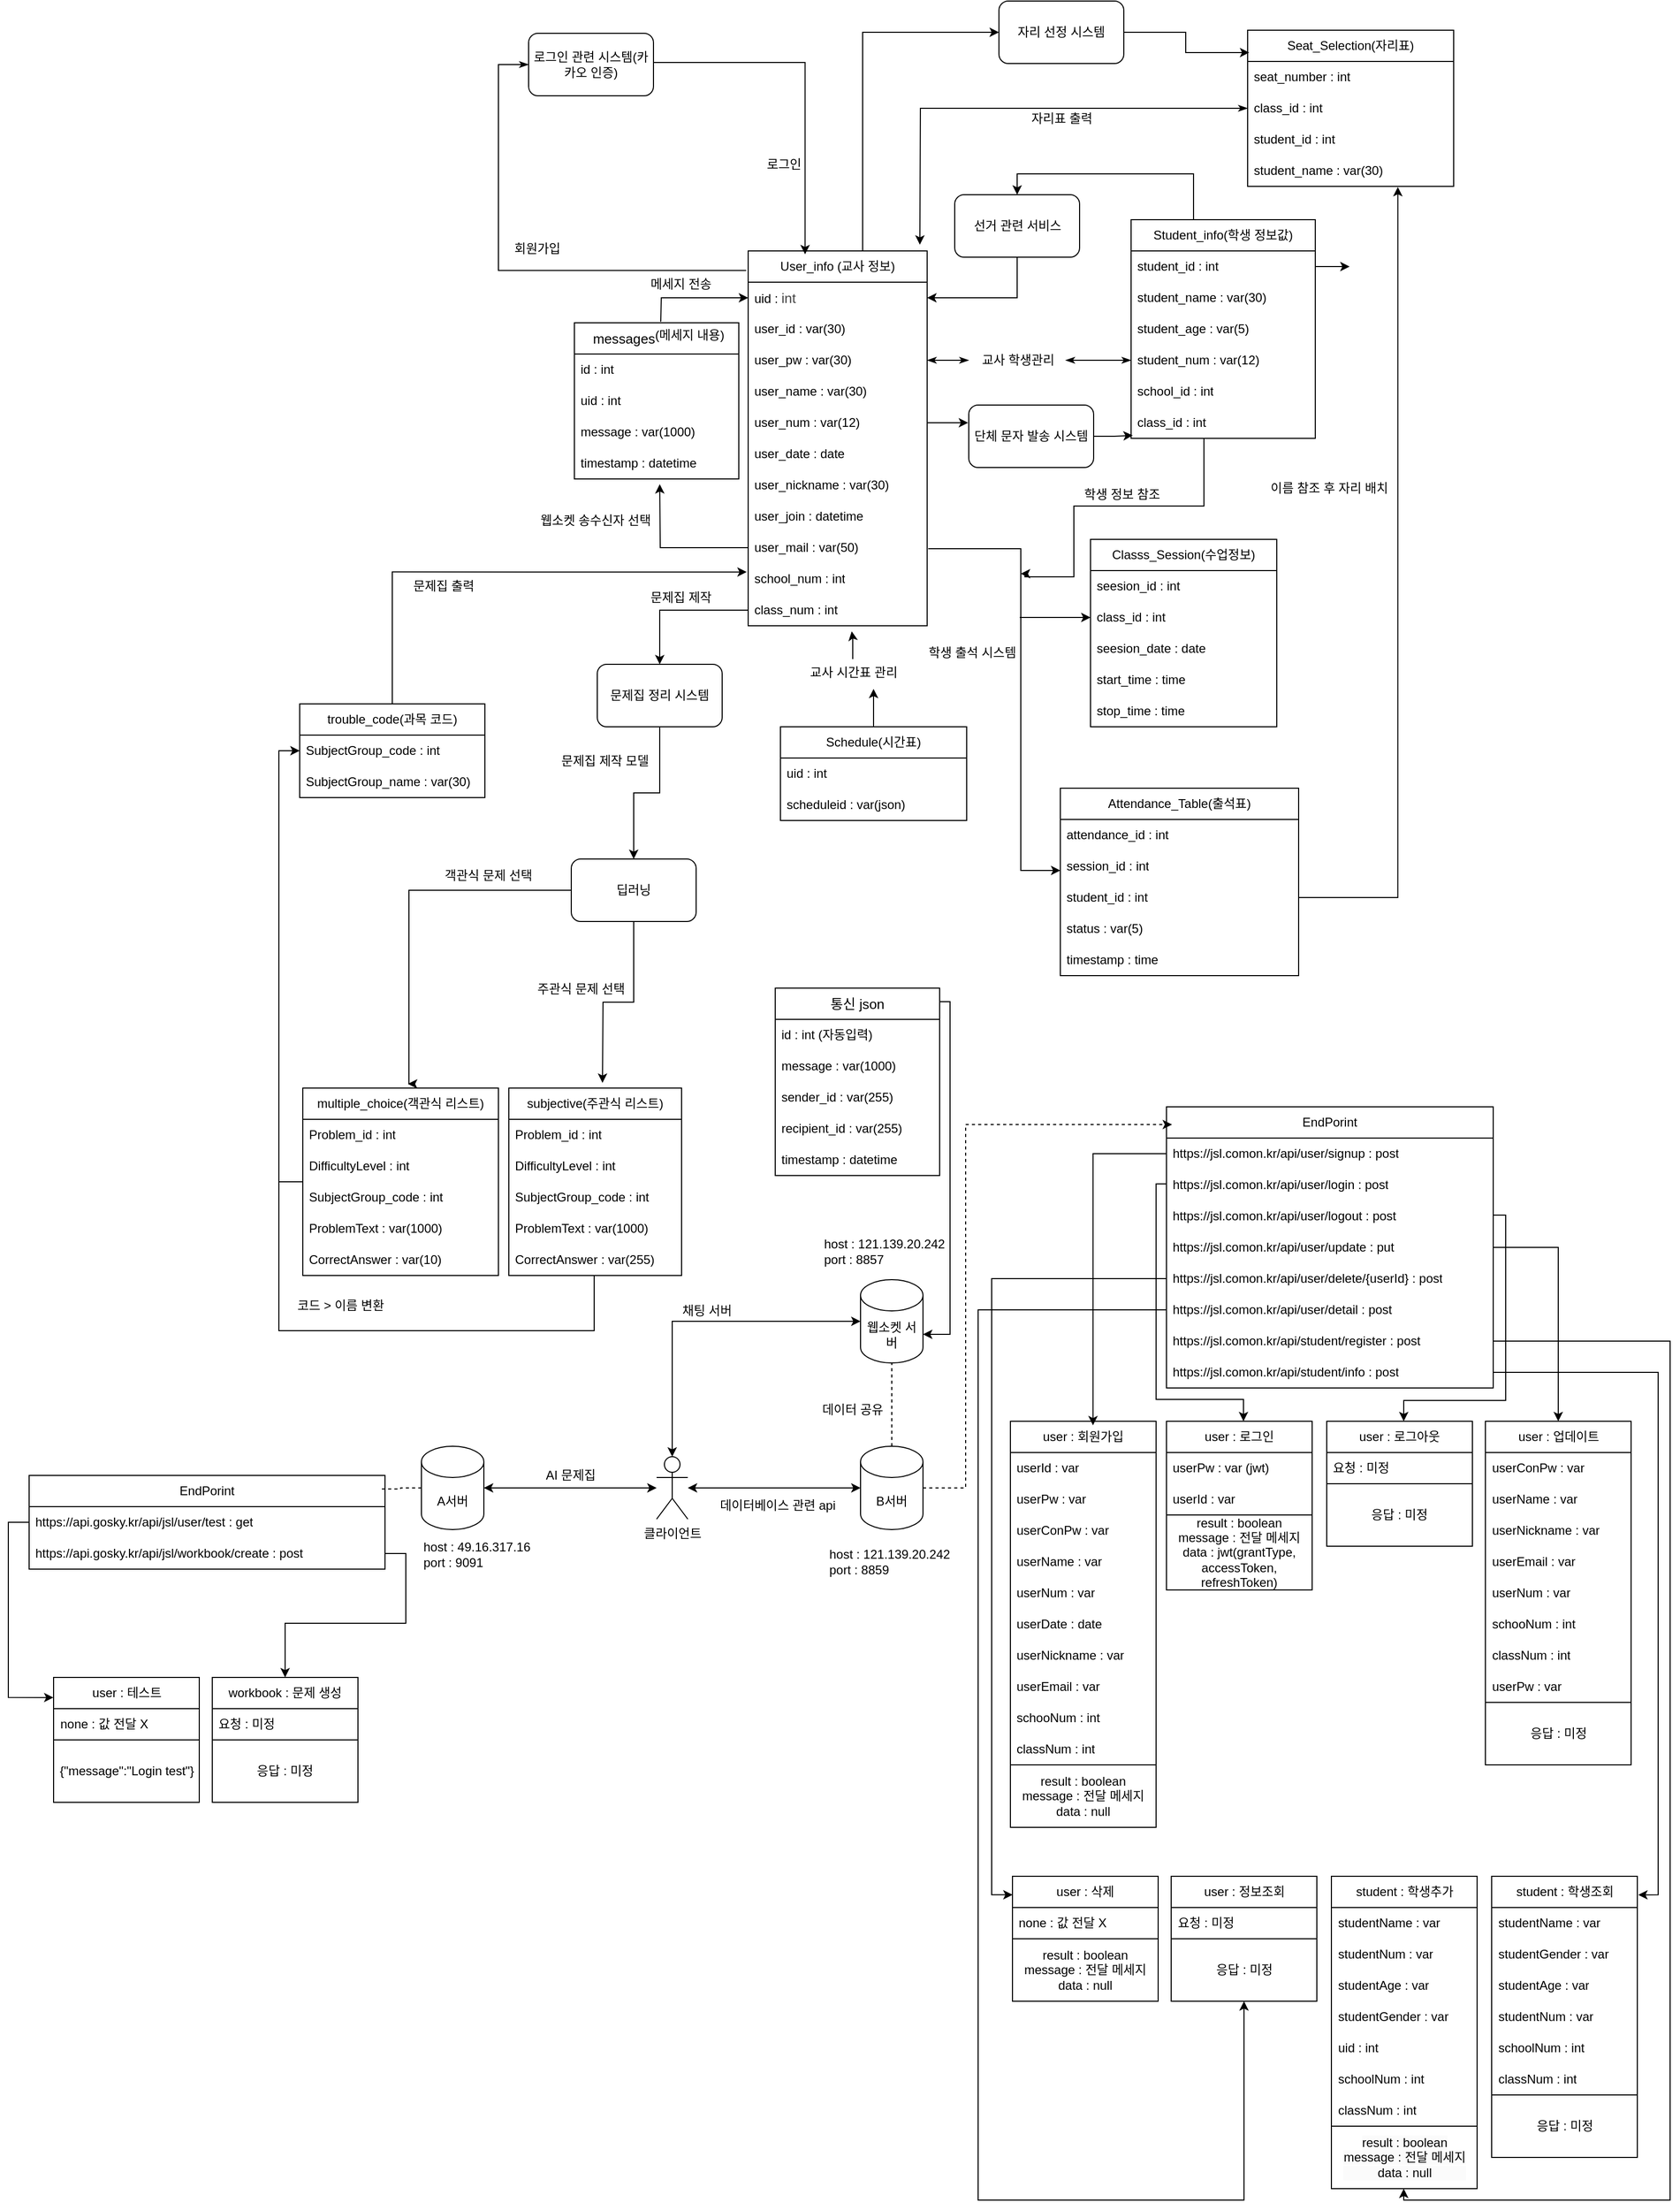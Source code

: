 <mxfile version="24.7.6">
  <diagram name="페이지-1" id="PjEZvH0chDCrzeqFpigF">
    <mxGraphModel dx="3585" dy="1950" grid="0" gridSize="10" guides="1" tooltips="1" connect="1" arrows="1" fold="1" page="1" pageScale="1" pageWidth="1654" pageHeight="2336" background="#FFFFFF" math="0" shadow="0">
      <root>
        <mxCell id="0" />
        <mxCell id="1" parent="0" />
        <mxCell id="_ko8CrPMo-8OS0eIp5kJ-64" style="edgeStyle=orthogonalEdgeStyle;rounded=0;orthogonalLoop=1;jettySize=auto;html=1;entryX=0;entryY=0.5;entryDx=0;entryDy=0;" parent="1" source="i8ZUq237PijFcAwi31fq-1" target="_ko8CrPMo-8OS0eIp5kJ-62" edge="1">
          <mxGeometry relative="1" as="geometry">
            <Array as="points">
              <mxPoint x="866" y="58" />
            </Array>
          </mxGeometry>
        </mxCell>
        <mxCell id="i8ZUq237PijFcAwi31fq-1" value="User_info (교사 정보)" style="swimlane;fontStyle=0;childLayout=stackLayout;horizontal=1;startSize=30;horizontalStack=0;resizeParent=1;resizeParentMax=0;resizeLast=0;collapsible=1;marginBottom=0;whiteSpace=wrap;html=1;" parent="1" vertex="1">
          <mxGeometry x="756" y="268" width="172" height="360" as="geometry" />
        </mxCell>
        <mxCell id="i8ZUq237PijFcAwi31fq-2" value="uid :&amp;nbsp;&lt;span style=&quot;color: rgb(68, 68, 68); font-family: sans-serif; font-size: 13.12px; background-color: rgb(255, 255, 255);&quot;&gt;int&lt;/span&gt;" style="text;strokeColor=none;fillColor=none;align=left;verticalAlign=middle;spacingLeft=4;spacingRight=4;overflow=hidden;points=[[0,0.5],[1,0.5]];portConstraint=eastwest;rotatable=0;whiteSpace=wrap;html=1;" parent="i8ZUq237PijFcAwi31fq-1" vertex="1">
          <mxGeometry y="30" width="172" height="30" as="geometry" />
        </mxCell>
        <mxCell id="i8ZUq237PijFcAwi31fq-3" value="user_id : var(30)" style="text;strokeColor=none;fillColor=none;align=left;verticalAlign=middle;spacingLeft=4;spacingRight=4;overflow=hidden;points=[[0,0.5],[1,0.5]];portConstraint=eastwest;rotatable=0;whiteSpace=wrap;html=1;" parent="i8ZUq237PijFcAwi31fq-1" vertex="1">
          <mxGeometry y="60" width="172" height="30" as="geometry" />
        </mxCell>
        <mxCell id="i8ZUq237PijFcAwi31fq-4" value="user_pw : var(30)" style="text;strokeColor=none;fillColor=none;align=left;verticalAlign=middle;spacingLeft=4;spacingRight=4;overflow=hidden;points=[[0,0.5],[1,0.5]];portConstraint=eastwest;rotatable=0;whiteSpace=wrap;html=1;" parent="i8ZUq237PijFcAwi31fq-1" vertex="1">
          <mxGeometry y="90" width="172" height="30" as="geometry" />
        </mxCell>
        <mxCell id="i8ZUq237PijFcAwi31fq-9" value="user_name : var(30)" style="text;strokeColor=none;fillColor=none;align=left;verticalAlign=middle;spacingLeft=4;spacingRight=4;overflow=hidden;points=[[0,0.5],[1,0.5]];portConstraint=eastwest;rotatable=0;whiteSpace=wrap;html=1;" parent="i8ZUq237PijFcAwi31fq-1" vertex="1">
          <mxGeometry y="120" width="172" height="30" as="geometry" />
        </mxCell>
        <mxCell id="_ko8CrPMo-8OS0eIp5kJ-69" style="edgeStyle=orthogonalEdgeStyle;rounded=0;orthogonalLoop=1;jettySize=auto;html=1;" parent="i8ZUq237PijFcAwi31fq-1" source="i8ZUq237PijFcAwi31fq-11" edge="1">
          <mxGeometry relative="1" as="geometry">
            <mxPoint x="211.379" y="165.0" as="targetPoint" />
          </mxGeometry>
        </mxCell>
        <mxCell id="i8ZUq237PijFcAwi31fq-11" value="user_num : var(12)" style="text;strokeColor=none;fillColor=none;align=left;verticalAlign=middle;spacingLeft=4;spacingRight=4;overflow=hidden;points=[[0,0.5],[1,0.5]];portConstraint=eastwest;rotatable=0;whiteSpace=wrap;html=1;" parent="i8ZUq237PijFcAwi31fq-1" vertex="1">
          <mxGeometry y="150" width="172" height="30" as="geometry" />
        </mxCell>
        <mxCell id="i8ZUq237PijFcAwi31fq-12" value="user_date : date" style="text;strokeColor=none;fillColor=none;align=left;verticalAlign=middle;spacingLeft=4;spacingRight=4;overflow=hidden;points=[[0,0.5],[1,0.5]];portConstraint=eastwest;rotatable=0;whiteSpace=wrap;html=1;" parent="i8ZUq237PijFcAwi31fq-1" vertex="1">
          <mxGeometry y="180" width="172" height="30" as="geometry" />
        </mxCell>
        <mxCell id="i8ZUq237PijFcAwi31fq-10" value="user_nickname : var(30)" style="text;strokeColor=none;fillColor=none;align=left;verticalAlign=middle;spacingLeft=4;spacingRight=4;overflow=hidden;points=[[0,0.5],[1,0.5]];portConstraint=eastwest;rotatable=0;whiteSpace=wrap;html=1;" parent="i8ZUq237PijFcAwi31fq-1" vertex="1">
          <mxGeometry y="210" width="172" height="30" as="geometry" />
        </mxCell>
        <mxCell id="i8ZUq237PijFcAwi31fq-7" value="user_join : datetime" style="text;strokeColor=none;fillColor=none;align=left;verticalAlign=middle;spacingLeft=4;spacingRight=4;overflow=hidden;points=[[0,0.5],[1,0.5]];portConstraint=eastwest;rotatable=0;whiteSpace=wrap;html=1;" parent="i8ZUq237PijFcAwi31fq-1" vertex="1">
          <mxGeometry y="240" width="172" height="30" as="geometry" />
        </mxCell>
        <mxCell id="i8ZUq237PijFcAwi31fq-8" value="user_mail : var(50)" style="text;strokeColor=none;fillColor=none;align=left;verticalAlign=middle;spacingLeft=4;spacingRight=4;overflow=hidden;points=[[0,0.5],[1,0.5]];portConstraint=eastwest;rotatable=0;whiteSpace=wrap;html=1;" parent="i8ZUq237PijFcAwi31fq-1" vertex="1">
          <mxGeometry y="270" width="172" height="30" as="geometry" />
        </mxCell>
        <mxCell id="i8ZUq237PijFcAwi31fq-13" value="school_num : int" style="text;strokeColor=none;fillColor=none;align=left;verticalAlign=middle;spacingLeft=4;spacingRight=4;overflow=hidden;points=[[0,0.5],[1,0.5]];portConstraint=eastwest;rotatable=0;whiteSpace=wrap;html=1;" parent="i8ZUq237PijFcAwi31fq-1" vertex="1">
          <mxGeometry y="300" width="172" height="30" as="geometry" />
        </mxCell>
        <mxCell id="i8ZUq237PijFcAwi31fq-15" value="class_num : int" style="text;strokeColor=none;fillColor=none;align=left;verticalAlign=middle;spacingLeft=4;spacingRight=4;overflow=hidden;points=[[0,0.5],[1,0.5]];portConstraint=eastwest;rotatable=0;whiteSpace=wrap;html=1;" parent="i8ZUq237PijFcAwi31fq-1" vertex="1">
          <mxGeometry y="330" width="172" height="30" as="geometry" />
        </mxCell>
        <mxCell id="_ko8CrPMo-8OS0eIp5kJ-43" style="edgeStyle=orthogonalEdgeStyle;rounded=0;orthogonalLoop=1;jettySize=auto;html=1;entryX=0.5;entryY=0;entryDx=0;entryDy=0;" parent="1" source="i8ZUq237PijFcAwi31fq-16" target="_ko8CrPMo-8OS0eIp5kJ-37" edge="1">
          <mxGeometry relative="1" as="geometry">
            <Array as="points">
              <mxPoint x="1184" y="194" />
              <mxPoint x="1015" y="194" />
            </Array>
          </mxGeometry>
        </mxCell>
        <mxCell id="i8ZUq237PijFcAwi31fq-16" value="Student_info(학생 정보값)" style="swimlane;fontStyle=0;childLayout=stackLayout;horizontal=1;startSize=30;horizontalStack=0;resizeParent=1;resizeParentMax=0;resizeLast=0;collapsible=1;marginBottom=0;whiteSpace=wrap;html=1;" parent="1" vertex="1">
          <mxGeometry x="1124" y="238" width="177" height="210" as="geometry" />
        </mxCell>
        <mxCell id="_ko8CrPMo-8OS0eIp5kJ-59" style="edgeStyle=orthogonalEdgeStyle;rounded=0;orthogonalLoop=1;jettySize=auto;html=1;" parent="i8ZUq237PijFcAwi31fq-16" source="i8ZUq237PijFcAwi31fq-17" edge="1">
          <mxGeometry relative="1" as="geometry">
            <mxPoint x="210" y="45" as="targetPoint" />
          </mxGeometry>
        </mxCell>
        <mxCell id="i8ZUq237PijFcAwi31fq-17" value="student_id : int" style="text;strokeColor=none;fillColor=none;align=left;verticalAlign=middle;spacingLeft=4;spacingRight=4;overflow=hidden;points=[[0,0.5],[1,0.5]];portConstraint=eastwest;rotatable=0;whiteSpace=wrap;html=1;" parent="i8ZUq237PijFcAwi31fq-16" vertex="1">
          <mxGeometry y="30" width="177" height="30" as="geometry" />
        </mxCell>
        <mxCell id="i8ZUq237PijFcAwi31fq-20" value="student_name : var(30)" style="text;strokeColor=none;fillColor=none;align=left;verticalAlign=middle;spacingLeft=4;spacingRight=4;overflow=hidden;points=[[0,0.5],[1,0.5]];portConstraint=eastwest;rotatable=0;whiteSpace=wrap;html=1;" parent="i8ZUq237PijFcAwi31fq-16" vertex="1">
          <mxGeometry y="60" width="177" height="30" as="geometry" />
        </mxCell>
        <mxCell id="i8ZUq237PijFcAwi31fq-22" value="student_age&amp;nbsp;: var(5)" style="text;strokeColor=none;fillColor=none;align=left;verticalAlign=middle;spacingLeft=4;spacingRight=4;overflow=hidden;points=[[0,0.5],[1,0.5]];portConstraint=eastwest;rotatable=0;whiteSpace=wrap;html=1;" parent="i8ZUq237PijFcAwi31fq-16" vertex="1">
          <mxGeometry y="90" width="177" height="30" as="geometry" />
        </mxCell>
        <mxCell id="i8ZUq237PijFcAwi31fq-21" value="student_num&amp;nbsp;: var(12)" style="text;strokeColor=none;fillColor=none;align=left;verticalAlign=middle;spacingLeft=4;spacingRight=4;overflow=hidden;points=[[0,0.5],[1,0.5]];portConstraint=eastwest;rotatable=0;whiteSpace=wrap;html=1;" parent="i8ZUq237PijFcAwi31fq-16" vertex="1">
          <mxGeometry y="120" width="177" height="30" as="geometry" />
        </mxCell>
        <mxCell id="i8ZUq237PijFcAwi31fq-18" value="school_id : int" style="text;strokeColor=none;fillColor=none;align=left;verticalAlign=middle;spacingLeft=4;spacingRight=4;overflow=hidden;points=[[0,0.5],[1,0.5]];portConstraint=eastwest;rotatable=0;whiteSpace=wrap;html=1;" parent="i8ZUq237PijFcAwi31fq-16" vertex="1">
          <mxGeometry y="150" width="177" height="30" as="geometry" />
        </mxCell>
        <mxCell id="_ko8CrPMo-8OS0eIp5kJ-36" style="edgeStyle=orthogonalEdgeStyle;rounded=0;orthogonalLoop=1;jettySize=auto;html=1;" parent="i8ZUq237PijFcAwi31fq-16" source="i8ZUq237PijFcAwi31fq-19" edge="1">
          <mxGeometry relative="1" as="geometry">
            <mxPoint x="-106" y="340" as="targetPoint" />
            <Array as="points">
              <mxPoint x="70" y="275" />
              <mxPoint x="-55" y="275" />
              <mxPoint x="-55" y="343" />
              <mxPoint x="-102" y="343" />
              <mxPoint x="-102" y="340" />
            </Array>
          </mxGeometry>
        </mxCell>
        <mxCell id="i8ZUq237PijFcAwi31fq-19" value="class_id : int" style="text;strokeColor=none;fillColor=none;align=left;verticalAlign=middle;spacingLeft=4;spacingRight=4;overflow=hidden;points=[[0,0.5],[1,0.5]];portConstraint=eastwest;rotatable=0;whiteSpace=wrap;html=1;" parent="i8ZUq237PijFcAwi31fq-16" vertex="1">
          <mxGeometry y="180" width="177" height="30" as="geometry" />
        </mxCell>
        <mxCell id="i8ZUq237PijFcAwi31fq-23" value="" style="edgeStyle=orthogonalEdgeStyle;rounded=0;orthogonalLoop=1;jettySize=auto;html=1;startArrow=classicThin;startFill=1;endArrow=classicThin;endFill=1;" parent="1" source="i8ZUq237PijFcAwi31fq-24" target="i8ZUq237PijFcAwi31fq-21" edge="1">
          <mxGeometry relative="1" as="geometry" />
        </mxCell>
        <mxCell id="i8ZUq237PijFcAwi31fq-26" value="" style="edgeStyle=orthogonalEdgeStyle;rounded=0;orthogonalLoop=1;jettySize=auto;html=1;startArrow=classicThin;startFill=1;endArrow=classicThin;endFill=1;" parent="1" source="i8ZUq237PijFcAwi31fq-4" target="i8ZUq237PijFcAwi31fq-24" edge="1">
          <mxGeometry relative="1" as="geometry">
            <mxPoint x="928" y="373" as="sourcePoint" />
            <mxPoint x="1079" y="452" as="targetPoint" />
          </mxGeometry>
        </mxCell>
        <mxCell id="i8ZUq237PijFcAwi31fq-24" value="교사 학생관리" style="text;html=1;align=center;verticalAlign=middle;resizable=0;points=[];autosize=1;strokeColor=none;fillColor=none;" parent="1" vertex="1">
          <mxGeometry x="968" y="360" width="93" height="26" as="geometry" />
        </mxCell>
        <mxCell id="_ko8CrPMo-8OS0eIp5kJ-12" style="edgeStyle=orthogonalEdgeStyle;rounded=0;orthogonalLoop=1;jettySize=auto;html=1;" parent="1" source="_ko8CrPMo-8OS0eIp5kJ-1" edge="1">
          <mxGeometry relative="1" as="geometry">
            <mxPoint x="876.5" y="688.571" as="targetPoint" />
          </mxGeometry>
        </mxCell>
        <mxCell id="_ko8CrPMo-8OS0eIp5kJ-1" value="Schedule(시간표)" style="swimlane;fontStyle=0;childLayout=stackLayout;horizontal=1;startSize=30;horizontalStack=0;resizeParent=1;resizeParentMax=0;resizeLast=0;collapsible=1;marginBottom=0;whiteSpace=wrap;html=1;" parent="1" vertex="1">
          <mxGeometry x="787" y="725" width="179" height="90" as="geometry" />
        </mxCell>
        <mxCell id="_ko8CrPMo-8OS0eIp5kJ-2" value="uid : int" style="text;strokeColor=none;fillColor=none;align=left;verticalAlign=middle;spacingLeft=4;spacingRight=4;overflow=hidden;points=[[0,0.5],[1,0.5]];portConstraint=eastwest;rotatable=0;whiteSpace=wrap;html=1;" parent="_ko8CrPMo-8OS0eIp5kJ-1" vertex="1">
          <mxGeometry y="30" width="179" height="30" as="geometry" />
        </mxCell>
        <mxCell id="_ko8CrPMo-8OS0eIp5kJ-3" value="scheduleid : var(json)" style="text;strokeColor=none;fillColor=none;align=left;verticalAlign=middle;spacingLeft=4;spacingRight=4;overflow=hidden;points=[[0,0.5],[1,0.5]];portConstraint=eastwest;rotatable=0;whiteSpace=wrap;html=1;" parent="_ko8CrPMo-8OS0eIp5kJ-1" vertex="1">
          <mxGeometry y="60" width="179" height="30" as="geometry" />
        </mxCell>
        <mxCell id="_ko8CrPMo-8OS0eIp5kJ-10" style="edgeStyle=orthogonalEdgeStyle;rounded=0;orthogonalLoop=1;jettySize=auto;html=1;" parent="1" source="_ko8CrPMo-8OS0eIp5kJ-8" edge="1">
          <mxGeometry relative="1" as="geometry">
            <mxPoint x="855.5" y="633.333" as="targetPoint" />
          </mxGeometry>
        </mxCell>
        <mxCell id="_ko8CrPMo-8OS0eIp5kJ-8" value="교사 시간표 관리" style="text;html=1;align=center;verticalAlign=middle;resizable=0;points=[];autosize=1;strokeColor=none;fillColor=none;" parent="1" vertex="1">
          <mxGeometry x="808" y="660" width="97" height="26" as="geometry" />
        </mxCell>
        <mxCell id="_ko8CrPMo-8OS0eIp5kJ-13" value="Classs_Session(수업정보)" style="swimlane;fontStyle=0;childLayout=stackLayout;horizontal=1;startSize=30;horizontalStack=0;resizeParent=1;resizeParentMax=0;resizeLast=0;collapsible=1;marginBottom=0;whiteSpace=wrap;html=1;" parent="1" vertex="1">
          <mxGeometry x="1085" y="545" width="179" height="180" as="geometry" />
        </mxCell>
        <mxCell id="_ko8CrPMo-8OS0eIp5kJ-14" value="seesion_id : int" style="text;strokeColor=none;fillColor=none;align=left;verticalAlign=middle;spacingLeft=4;spacingRight=4;overflow=hidden;points=[[0,0.5],[1,0.5]];portConstraint=eastwest;rotatable=0;whiteSpace=wrap;html=1;" parent="_ko8CrPMo-8OS0eIp5kJ-13" vertex="1">
          <mxGeometry y="30" width="179" height="30" as="geometry" />
        </mxCell>
        <mxCell id="_ko8CrPMo-8OS0eIp5kJ-33" style="edgeStyle=orthogonalEdgeStyle;rounded=0;orthogonalLoop=1;jettySize=auto;html=1;endArrow=none;endFill=0;startArrow=classic;startFill=1;" parent="_ko8CrPMo-8OS0eIp5kJ-13" source="_ko8CrPMo-8OS0eIp5kJ-15" edge="1">
          <mxGeometry relative="1" as="geometry">
            <mxPoint x="-68" y="75" as="targetPoint" />
          </mxGeometry>
        </mxCell>
        <mxCell id="_ko8CrPMo-8OS0eIp5kJ-15" value="class_id : int" style="text;strokeColor=none;fillColor=none;align=left;verticalAlign=middle;spacingLeft=4;spacingRight=4;overflow=hidden;points=[[0,0.5],[1,0.5]];portConstraint=eastwest;rotatable=0;whiteSpace=wrap;html=1;" parent="_ko8CrPMo-8OS0eIp5kJ-13" vertex="1">
          <mxGeometry y="60" width="179" height="30" as="geometry" />
        </mxCell>
        <mxCell id="_ko8CrPMo-8OS0eIp5kJ-20" value="seesion_date : date" style="text;strokeColor=none;fillColor=none;align=left;verticalAlign=middle;spacingLeft=4;spacingRight=4;overflow=hidden;points=[[0,0.5],[1,0.5]];portConstraint=eastwest;rotatable=0;whiteSpace=wrap;html=1;" parent="_ko8CrPMo-8OS0eIp5kJ-13" vertex="1">
          <mxGeometry y="90" width="179" height="30" as="geometry" />
        </mxCell>
        <mxCell id="_ko8CrPMo-8OS0eIp5kJ-25" value="start_time : time" style="text;strokeColor=none;fillColor=none;align=left;verticalAlign=middle;spacingLeft=4;spacingRight=4;overflow=hidden;points=[[0,0.5],[1,0.5]];portConstraint=eastwest;rotatable=0;whiteSpace=wrap;html=1;" parent="_ko8CrPMo-8OS0eIp5kJ-13" vertex="1">
          <mxGeometry y="120" width="179" height="30" as="geometry" />
        </mxCell>
        <mxCell id="_ko8CrPMo-8OS0eIp5kJ-24" value="stop_time : time" style="text;strokeColor=none;fillColor=none;align=left;verticalAlign=middle;spacingLeft=4;spacingRight=4;overflow=hidden;points=[[0,0.5],[1,0.5]];portConstraint=eastwest;rotatable=0;whiteSpace=wrap;html=1;" parent="_ko8CrPMo-8OS0eIp5kJ-13" vertex="1">
          <mxGeometry y="150" width="179" height="30" as="geometry" />
        </mxCell>
        <mxCell id="_ko8CrPMo-8OS0eIp5kJ-32" style="edgeStyle=orthogonalEdgeStyle;rounded=0;orthogonalLoop=1;jettySize=auto;html=1;endArrow=none;endFill=0;startArrow=classic;startFill=1;" parent="1" source="_ko8CrPMo-8OS0eIp5kJ-26" edge="1">
          <mxGeometry relative="1" as="geometry">
            <mxPoint x="929" y="554" as="targetPoint" />
            <Array as="points">
              <mxPoint x="1018" y="863" />
            </Array>
          </mxGeometry>
        </mxCell>
        <mxCell id="_ko8CrPMo-8OS0eIp5kJ-26" value="Attendance_Table(출석표)" style="swimlane;fontStyle=0;childLayout=stackLayout;horizontal=1;startSize=30;horizontalStack=0;resizeParent=1;resizeParentMax=0;resizeLast=0;collapsible=1;marginBottom=0;whiteSpace=wrap;html=1;" parent="1" vertex="1">
          <mxGeometry x="1056" y="784" width="229" height="180" as="geometry" />
        </mxCell>
        <mxCell id="_ko8CrPMo-8OS0eIp5kJ-27" value="attendance_id : int" style="text;strokeColor=none;fillColor=none;align=left;verticalAlign=middle;spacingLeft=4;spacingRight=4;overflow=hidden;points=[[0,0.5],[1,0.5]];portConstraint=eastwest;rotatable=0;whiteSpace=wrap;html=1;" parent="_ko8CrPMo-8OS0eIp5kJ-26" vertex="1">
          <mxGeometry y="30" width="229" height="30" as="geometry" />
        </mxCell>
        <mxCell id="_ko8CrPMo-8OS0eIp5kJ-28" value="session_id : int" style="text;strokeColor=none;fillColor=none;align=left;verticalAlign=middle;spacingLeft=4;spacingRight=4;overflow=hidden;points=[[0,0.5],[1,0.5]];portConstraint=eastwest;rotatable=0;whiteSpace=wrap;html=1;" parent="_ko8CrPMo-8OS0eIp5kJ-26" vertex="1">
          <mxGeometry y="60" width="229" height="30" as="geometry" />
        </mxCell>
        <mxCell id="_ko8CrPMo-8OS0eIp5kJ-29" value="student_id : int" style="text;strokeColor=none;fillColor=none;align=left;verticalAlign=middle;spacingLeft=4;spacingRight=4;overflow=hidden;points=[[0,0.5],[1,0.5]];portConstraint=eastwest;rotatable=0;whiteSpace=wrap;html=1;" parent="_ko8CrPMo-8OS0eIp5kJ-26" vertex="1">
          <mxGeometry y="90" width="229" height="30" as="geometry" />
        </mxCell>
        <mxCell id="_ko8CrPMo-8OS0eIp5kJ-30" value="status : var(5)" style="text;strokeColor=none;fillColor=none;align=left;verticalAlign=middle;spacingLeft=4;spacingRight=4;overflow=hidden;points=[[0,0.5],[1,0.5]];portConstraint=eastwest;rotatable=0;whiteSpace=wrap;html=1;" parent="_ko8CrPMo-8OS0eIp5kJ-26" vertex="1">
          <mxGeometry y="120" width="229" height="30" as="geometry" />
        </mxCell>
        <mxCell id="_ko8CrPMo-8OS0eIp5kJ-31" value="timestamp : time" style="text;strokeColor=none;fillColor=none;align=left;verticalAlign=middle;spacingLeft=4;spacingRight=4;overflow=hidden;points=[[0,0.5],[1,0.5]];portConstraint=eastwest;rotatable=0;whiteSpace=wrap;html=1;" parent="_ko8CrPMo-8OS0eIp5kJ-26" vertex="1">
          <mxGeometry y="150" width="229" height="30" as="geometry" />
        </mxCell>
        <mxCell id="_ko8CrPMo-8OS0eIp5kJ-35" value="학생 출석 시스템" style="text;html=1;align=center;verticalAlign=middle;resizable=0;points=[];autosize=1;strokeColor=none;fillColor=none;" parent="1" vertex="1">
          <mxGeometry x="922" y="641" width="97" height="26" as="geometry" />
        </mxCell>
        <mxCell id="_ko8CrPMo-8OS0eIp5kJ-46" style="edgeStyle=orthogonalEdgeStyle;rounded=0;orthogonalLoop=1;jettySize=auto;html=1;" parent="1" source="_ko8CrPMo-8OS0eIp5kJ-37" target="i8ZUq237PijFcAwi31fq-2" edge="1">
          <mxGeometry relative="1" as="geometry" />
        </mxCell>
        <mxCell id="_ko8CrPMo-8OS0eIp5kJ-37" value="선거 관련 서비스" style="rounded=1;whiteSpace=wrap;html=1;" parent="1" vertex="1">
          <mxGeometry x="954.5" y="214" width="120" height="60" as="geometry" />
        </mxCell>
        <mxCell id="_ko8CrPMo-8OS0eIp5kJ-45" style="edgeStyle=orthogonalEdgeStyle;rounded=0;orthogonalLoop=1;jettySize=auto;html=1;entryX=0.318;entryY=0.009;entryDx=0;entryDy=0;entryPerimeter=0;" parent="1" source="_ko8CrPMo-8OS0eIp5kJ-44" target="i8ZUq237PijFcAwi31fq-1" edge="1">
          <mxGeometry relative="1" as="geometry">
            <Array as="points">
              <mxPoint x="811" y="87" />
            </Array>
            <mxPoint x="819" y="227" as="targetPoint" />
          </mxGeometry>
        </mxCell>
        <mxCell id="_ko8CrPMo-8OS0eIp5kJ-44" value="로그인 관련 시스템(카카오 인증)" style="rounded=1;whiteSpace=wrap;html=1;" parent="1" vertex="1">
          <mxGeometry x="545" y="59" width="120" height="60" as="geometry" />
        </mxCell>
        <mxCell id="_ko8CrPMo-8OS0eIp5kJ-60" style="edgeStyle=orthogonalEdgeStyle;rounded=0;orthogonalLoop=1;jettySize=auto;html=1;startArrow=classicThin;startFill=1;" parent="1" source="_ko8CrPMo-8OS0eIp5kJ-48" edge="1">
          <mxGeometry relative="1" as="geometry">
            <mxPoint x="921" y="262" as="targetPoint" />
          </mxGeometry>
        </mxCell>
        <mxCell id="_ko8CrPMo-8OS0eIp5kJ-48" value="Seat_Selection(자리표)" style="swimlane;fontStyle=0;childLayout=stackLayout;horizontal=1;startSize=30;horizontalStack=0;resizeParent=1;resizeParentMax=0;resizeLast=0;collapsible=1;marginBottom=0;whiteSpace=wrap;html=1;" parent="1" vertex="1">
          <mxGeometry x="1236" y="56" width="198" height="150" as="geometry" />
        </mxCell>
        <mxCell id="_ko8CrPMo-8OS0eIp5kJ-57" value="seat_number : int" style="text;strokeColor=none;fillColor=none;align=left;verticalAlign=middle;spacingLeft=4;spacingRight=4;overflow=hidden;points=[[0,0.5],[1,0.5]];portConstraint=eastwest;rotatable=0;whiteSpace=wrap;html=1;" parent="_ko8CrPMo-8OS0eIp5kJ-48" vertex="1">
          <mxGeometry y="30" width="198" height="30" as="geometry" />
        </mxCell>
        <mxCell id="_ko8CrPMo-8OS0eIp5kJ-50" value="class_id : int" style="text;strokeColor=none;fillColor=none;align=left;verticalAlign=middle;spacingLeft=4;spacingRight=4;overflow=hidden;points=[[0,0.5],[1,0.5]];portConstraint=eastwest;rotatable=0;whiteSpace=wrap;html=1;" parent="_ko8CrPMo-8OS0eIp5kJ-48" vertex="1">
          <mxGeometry y="60" width="198" height="30" as="geometry" />
        </mxCell>
        <mxCell id="_ko8CrPMo-8OS0eIp5kJ-51" value="student_id : int" style="text;strokeColor=none;fillColor=none;align=left;verticalAlign=middle;spacingLeft=4;spacingRight=4;overflow=hidden;points=[[0,0.5],[1,0.5]];portConstraint=eastwest;rotatable=0;whiteSpace=wrap;html=1;" parent="_ko8CrPMo-8OS0eIp5kJ-48" vertex="1">
          <mxGeometry y="90" width="198" height="30" as="geometry" />
        </mxCell>
        <mxCell id="_ko8CrPMo-8OS0eIp5kJ-54" value="student_name : var(30)" style="text;strokeColor=none;fillColor=none;align=left;verticalAlign=middle;spacingLeft=4;spacingRight=4;overflow=hidden;points=[[0,0.5],[1,0.5]];portConstraint=eastwest;rotatable=0;whiteSpace=wrap;html=1;" parent="_ko8CrPMo-8OS0eIp5kJ-48" vertex="1">
          <mxGeometry y="120" width="198" height="30" as="geometry" />
        </mxCell>
        <mxCell id="_ko8CrPMo-8OS0eIp5kJ-58" style="edgeStyle=orthogonalEdgeStyle;rounded=0;orthogonalLoop=1;jettySize=auto;html=1;entryX=0.729;entryY=1.019;entryDx=0;entryDy=0;entryPerimeter=0;" parent="1" source="_ko8CrPMo-8OS0eIp5kJ-29" target="_ko8CrPMo-8OS0eIp5kJ-54" edge="1">
          <mxGeometry relative="1" as="geometry" />
        </mxCell>
        <mxCell id="_ko8CrPMo-8OS0eIp5kJ-62" value="자리 선정 시스템" style="rounded=1;whiteSpace=wrap;html=1;" parent="1" vertex="1">
          <mxGeometry x="997" y="28" width="120" height="60" as="geometry" />
        </mxCell>
        <mxCell id="_ko8CrPMo-8OS0eIp5kJ-63" style="edgeStyle=orthogonalEdgeStyle;rounded=0;orthogonalLoop=1;jettySize=auto;html=1;entryX=0.008;entryY=0.143;entryDx=0;entryDy=0;entryPerimeter=0;" parent="1" source="_ko8CrPMo-8OS0eIp5kJ-62" target="_ko8CrPMo-8OS0eIp5kJ-48" edge="1">
          <mxGeometry relative="1" as="geometry" />
        </mxCell>
        <mxCell id="_ko8CrPMo-8OS0eIp5kJ-67" style="edgeStyle=orthogonalEdgeStyle;rounded=0;orthogonalLoop=1;jettySize=auto;html=1;entryX=0;entryY=0.5;entryDx=0;entryDy=0;" parent="1" target="i8ZUq237PijFcAwi31fq-2" edge="1">
          <mxGeometry relative="1" as="geometry">
            <mxPoint x="672" y="336" as="sourcePoint" />
          </mxGeometry>
        </mxCell>
        <mxCell id="_ko8CrPMo-8OS0eIp5kJ-66" style="edgeStyle=orthogonalEdgeStyle;rounded=0;orthogonalLoop=1;jettySize=auto;html=1;" parent="1" source="i8ZUq237PijFcAwi31fq-8" edge="1">
          <mxGeometry relative="1" as="geometry">
            <mxPoint x="671" y="492" as="targetPoint" />
          </mxGeometry>
        </mxCell>
        <mxCell id="_ko8CrPMo-8OS0eIp5kJ-68" value="단체 문자 발송 시스템" style="rounded=1;whiteSpace=wrap;html=1;" parent="1" vertex="1">
          <mxGeometry x="968" y="416" width="120" height="60" as="geometry" />
        </mxCell>
        <mxCell id="_ko8CrPMo-8OS0eIp5kJ-70" style="edgeStyle=orthogonalEdgeStyle;rounded=0;orthogonalLoop=1;jettySize=auto;html=1;entryX=0.009;entryY=0.905;entryDx=0;entryDy=0;entryPerimeter=0;" parent="1" source="_ko8CrPMo-8OS0eIp5kJ-68" target="i8ZUq237PijFcAwi31fq-19" edge="1">
          <mxGeometry relative="1" as="geometry" />
        </mxCell>
        <mxCell id="_ko8CrPMo-8OS0eIp5kJ-74" value="" style="edgeStyle=orthogonalEdgeStyle;rounded=0;orthogonalLoop=1;jettySize=auto;html=1;" parent="1" source="_ko8CrPMo-8OS0eIp5kJ-71" target="_ko8CrPMo-8OS0eIp5kJ-72" edge="1">
          <mxGeometry relative="1" as="geometry" />
        </mxCell>
        <mxCell id="_ko8CrPMo-8OS0eIp5kJ-71" value="문제집 정리 시스템" style="rounded=1;whiteSpace=wrap;html=1;" parent="1" vertex="1">
          <mxGeometry x="611" y="665" width="120" height="60" as="geometry" />
        </mxCell>
        <mxCell id="n-9iCVL_7qK36TJ3RSNY-30" style="edgeStyle=orthogonalEdgeStyle;rounded=0;orthogonalLoop=1;jettySize=auto;html=1;exitX=0;exitY=0.5;exitDx=0;exitDy=0;" parent="1" source="_ko8CrPMo-8OS0eIp5kJ-72" edge="1">
          <mxGeometry relative="1" as="geometry">
            <mxPoint x="429" y="1068" as="targetPoint" />
            <mxPoint x="615" y="882" as="sourcePoint" />
            <Array as="points">
              <mxPoint x="430" y="882" />
            </Array>
          </mxGeometry>
        </mxCell>
        <mxCell id="n-9iCVL_7qK36TJ3RSNY-31" style="edgeStyle=orthogonalEdgeStyle;rounded=0;orthogonalLoop=1;jettySize=auto;html=1;" parent="1" source="_ko8CrPMo-8OS0eIp5kJ-72" edge="1">
          <mxGeometry relative="1" as="geometry">
            <mxPoint x="616" y="1067" as="targetPoint" />
          </mxGeometry>
        </mxCell>
        <mxCell id="_ko8CrPMo-8OS0eIp5kJ-72" value="딥러닝" style="rounded=1;whiteSpace=wrap;html=1;" parent="1" vertex="1">
          <mxGeometry x="586" y="852" width="120" height="60" as="geometry" />
        </mxCell>
        <mxCell id="_ko8CrPMo-8OS0eIp5kJ-73" style="edgeStyle=orthogonalEdgeStyle;rounded=0;orthogonalLoop=1;jettySize=auto;html=1;entryX=0.5;entryY=0;entryDx=0;entryDy=0;" parent="1" source="i8ZUq237PijFcAwi31fq-15" target="_ko8CrPMo-8OS0eIp5kJ-71" edge="1">
          <mxGeometry relative="1" as="geometry" />
        </mxCell>
        <mxCell id="aPN2ez1sWGRxxhl1O6bl-1" value="&lt;a style=&quot;text-decoration-line: none; color: rgb(0, 0, 0); cursor: pointer; outline: none; line-height: 1.5em; height: 1.5em; padding-left: 0.3em; position: relative; z-index: 100; vertical-align: sub; font-family: sans-serif; font-size: 13.12px; text-align: left; text-wrap: nowrap;&quot; title=&quot;보기&quot; href=&quot;https://mysql.comon.kr/sql.php?server=1&amp;amp;db=Jaeseok_Lee&amp;amp;table=messages&amp;amp;pos=0&quot; class=&quot;hover_show_full&quot;&gt;messages&lt;/a&gt;(메세지 내용)" style="swimlane;fontStyle=0;childLayout=stackLayout;horizontal=1;startSize=30;horizontalStack=0;resizeParent=1;resizeParentMax=0;resizeLast=0;collapsible=1;marginBottom=0;whiteSpace=wrap;html=1;" parent="1" vertex="1">
          <mxGeometry x="589" y="337" width="158" height="150" as="geometry" />
        </mxCell>
        <mxCell id="aPN2ez1sWGRxxhl1O6bl-2" value="id : int" style="text;strokeColor=none;fillColor=none;align=left;verticalAlign=middle;spacingLeft=4;spacingRight=4;overflow=hidden;points=[[0,0.5],[1,0.5]];portConstraint=eastwest;rotatable=0;whiteSpace=wrap;html=1;" parent="aPN2ez1sWGRxxhl1O6bl-1" vertex="1">
          <mxGeometry y="30" width="158" height="30" as="geometry" />
        </mxCell>
        <mxCell id="aPN2ez1sWGRxxhl1O6bl-3" value="&lt;font style=&quot;font-size: 12px;&quot;&gt;uid : int&lt;/font&gt;" style="text;strokeColor=none;fillColor=none;align=left;verticalAlign=middle;spacingLeft=4;spacingRight=4;overflow=hidden;points=[[0,0.5],[1,0.5]];portConstraint=eastwest;rotatable=0;whiteSpace=wrap;html=1;" parent="aPN2ez1sWGRxxhl1O6bl-1" vertex="1">
          <mxGeometry y="60" width="158" height="30" as="geometry" />
        </mxCell>
        <mxCell id="aPN2ez1sWGRxxhl1O6bl-4" value="&lt;span style=&quot;font-family: sans-serif; text-wrap: nowrap; background-color: rgb(255, 255, 255);&quot;&gt;&lt;font style=&quot;font-size: 12px;&quot;&gt;message : var(1000)&lt;/font&gt;&lt;/span&gt;" style="text;strokeColor=none;fillColor=none;align=left;verticalAlign=middle;spacingLeft=4;spacingRight=4;overflow=hidden;points=[[0,0.5],[1,0.5]];portConstraint=eastwest;rotatable=0;whiteSpace=wrap;html=1;" parent="aPN2ez1sWGRxxhl1O6bl-1" vertex="1">
          <mxGeometry y="90" width="158" height="30" as="geometry" />
        </mxCell>
        <mxCell id="aPN2ez1sWGRxxhl1O6bl-5" value="&lt;font size=&quot;1&quot; face=&quot;sans-serif&quot;&gt;&lt;span style=&quot;text-wrap: nowrap;&quot;&gt;&lt;span style=&quot;font-size: 12px;&quot;&gt;timestamp : datetime&lt;/span&gt;&lt;/span&gt;&lt;/font&gt;" style="text;strokeColor=none;fillColor=none;align=left;verticalAlign=middle;spacingLeft=4;spacingRight=4;overflow=hidden;points=[[0,0.5],[1,0.5]];portConstraint=eastwest;rotatable=0;whiteSpace=wrap;html=1;" parent="aPN2ez1sWGRxxhl1O6bl-1" vertex="1">
          <mxGeometry y="120" width="158" height="30" as="geometry" />
        </mxCell>
        <mxCell id="n-9iCVL_7qK36TJ3RSNY-37" style="edgeStyle=orthogonalEdgeStyle;rounded=0;orthogonalLoop=1;jettySize=auto;html=1;endArrow=none;endFill=0;" parent="1" source="n-9iCVL_7qK36TJ3RSNY-6" edge="1">
          <mxGeometry relative="1" as="geometry">
            <mxPoint x="305" y="1162" as="targetPoint" />
            <Array as="points">
              <mxPoint x="608" y="1305" />
              <mxPoint x="305" y="1305" />
            </Array>
          </mxGeometry>
        </mxCell>
        <mxCell id="n-9iCVL_7qK36TJ3RSNY-6" value="subjective(주관식 리스트)" style="swimlane;fontStyle=0;childLayout=stackLayout;horizontal=1;startSize=30;horizontalStack=0;resizeParent=1;resizeParentMax=0;resizeLast=0;collapsible=1;marginBottom=0;whiteSpace=wrap;html=1;" parent="1" vertex="1">
          <mxGeometry x="526" y="1072" width="166" height="180" as="geometry" />
        </mxCell>
        <mxCell id="n-9iCVL_7qK36TJ3RSNY-7" value="Problem_id : int" style="text;strokeColor=none;fillColor=none;align=left;verticalAlign=middle;spacingLeft=4;spacingRight=4;overflow=hidden;points=[[0,0.5],[1,0.5]];portConstraint=eastwest;rotatable=0;whiteSpace=wrap;html=1;" parent="n-9iCVL_7qK36TJ3RSNY-6" vertex="1">
          <mxGeometry y="30" width="166" height="30" as="geometry" />
        </mxCell>
        <mxCell id="n-9iCVL_7qK36TJ3RSNY-8" value="DifficultyLevel : int" style="text;strokeColor=none;fillColor=none;align=left;verticalAlign=middle;spacingLeft=4;spacingRight=4;overflow=hidden;points=[[0,0.5],[1,0.5]];portConstraint=eastwest;rotatable=0;whiteSpace=wrap;html=1;" parent="n-9iCVL_7qK36TJ3RSNY-6" vertex="1">
          <mxGeometry y="60" width="166" height="30" as="geometry" />
        </mxCell>
        <mxCell id="n-9iCVL_7qK36TJ3RSNY-9" value="SubjectGroup_code : int" style="text;strokeColor=none;fillColor=none;align=left;verticalAlign=middle;spacingLeft=4;spacingRight=4;overflow=hidden;points=[[0,0.5],[1,0.5]];portConstraint=eastwest;rotatable=0;whiteSpace=wrap;html=1;" parent="n-9iCVL_7qK36TJ3RSNY-6" vertex="1">
          <mxGeometry y="90" width="166" height="30" as="geometry" />
        </mxCell>
        <mxCell id="n-9iCVL_7qK36TJ3RSNY-10" value="ProblemText : var(1000)" style="text;strokeColor=none;fillColor=none;align=left;verticalAlign=middle;spacingLeft=4;spacingRight=4;overflow=hidden;points=[[0,0.5],[1,0.5]];portConstraint=eastwest;rotatable=0;whiteSpace=wrap;html=1;" parent="n-9iCVL_7qK36TJ3RSNY-6" vertex="1">
          <mxGeometry y="120" width="166" height="30" as="geometry" />
        </mxCell>
        <mxCell id="n-9iCVL_7qK36TJ3RSNY-18" value="CorrectAnswer : var(255)" style="text;strokeColor=none;fillColor=none;align=left;verticalAlign=middle;spacingLeft=4;spacingRight=4;overflow=hidden;points=[[0,0.5],[1,0.5]];portConstraint=eastwest;rotatable=0;whiteSpace=wrap;html=1;" parent="n-9iCVL_7qK36TJ3RSNY-6" vertex="1">
          <mxGeometry y="150" width="166" height="30" as="geometry" />
        </mxCell>
        <mxCell id="n-9iCVL_7qK36TJ3RSNY-32" style="edgeStyle=orthogonalEdgeStyle;rounded=0;orthogonalLoop=1;jettySize=auto;html=1;entryX=0;entryY=0.5;entryDx=0;entryDy=0;" parent="1" source="n-9iCVL_7qK36TJ3RSNY-19" target="n-9iCVL_7qK36TJ3RSNY-27" edge="1">
          <mxGeometry relative="1" as="geometry">
            <Array as="points">
              <mxPoint x="305" y="1162" />
              <mxPoint x="305" y="748" />
            </Array>
          </mxGeometry>
        </mxCell>
        <mxCell id="n-9iCVL_7qK36TJ3RSNY-19" value="multiple_choice(객관식 리스트)" style="swimlane;fontStyle=0;childLayout=stackLayout;horizontal=1;startSize=30;horizontalStack=0;resizeParent=1;resizeParentMax=0;resizeLast=0;collapsible=1;marginBottom=0;whiteSpace=wrap;html=1;" parent="1" vertex="1">
          <mxGeometry x="328" y="1072" width="188" height="180" as="geometry" />
        </mxCell>
        <mxCell id="n-9iCVL_7qK36TJ3RSNY-20" value="Problem_id : int" style="text;strokeColor=none;fillColor=none;align=left;verticalAlign=middle;spacingLeft=4;spacingRight=4;overflow=hidden;points=[[0,0.5],[1,0.5]];portConstraint=eastwest;rotatable=0;whiteSpace=wrap;html=1;" parent="n-9iCVL_7qK36TJ3RSNY-19" vertex="1">
          <mxGeometry y="30" width="188" height="30" as="geometry" />
        </mxCell>
        <mxCell id="n-9iCVL_7qK36TJ3RSNY-21" value="DifficultyLevel : int" style="text;strokeColor=none;fillColor=none;align=left;verticalAlign=middle;spacingLeft=4;spacingRight=4;overflow=hidden;points=[[0,0.5],[1,0.5]];portConstraint=eastwest;rotatable=0;whiteSpace=wrap;html=1;" parent="n-9iCVL_7qK36TJ3RSNY-19" vertex="1">
          <mxGeometry y="60" width="188" height="30" as="geometry" />
        </mxCell>
        <mxCell id="n-9iCVL_7qK36TJ3RSNY-22" value="SubjectGroup_code : int" style="text;strokeColor=none;fillColor=none;align=left;verticalAlign=middle;spacingLeft=4;spacingRight=4;overflow=hidden;points=[[0,0.5],[1,0.5]];portConstraint=eastwest;rotatable=0;whiteSpace=wrap;html=1;" parent="n-9iCVL_7qK36TJ3RSNY-19" vertex="1">
          <mxGeometry y="90" width="188" height="30" as="geometry" />
        </mxCell>
        <mxCell id="n-9iCVL_7qK36TJ3RSNY-23" value="ProblemText : var(1000)" style="text;strokeColor=none;fillColor=none;align=left;verticalAlign=middle;spacingLeft=4;spacingRight=4;overflow=hidden;points=[[0,0.5],[1,0.5]];portConstraint=eastwest;rotatable=0;whiteSpace=wrap;html=1;" parent="n-9iCVL_7qK36TJ3RSNY-19" vertex="1">
          <mxGeometry y="120" width="188" height="30" as="geometry" />
        </mxCell>
        <mxCell id="n-9iCVL_7qK36TJ3RSNY-25" value="CorrectAnswer : var(10)" style="text;strokeColor=none;fillColor=none;align=left;verticalAlign=middle;spacingLeft=4;spacingRight=4;overflow=hidden;points=[[0,0.5],[1,0.5]];portConstraint=eastwest;rotatable=0;whiteSpace=wrap;html=1;" parent="n-9iCVL_7qK36TJ3RSNY-19" vertex="1">
          <mxGeometry y="150" width="188" height="30" as="geometry" />
        </mxCell>
        <mxCell id="n-9iCVL_7qK36TJ3RSNY-26" value="trouble_code(과목 코드)" style="swimlane;fontStyle=0;childLayout=stackLayout;horizontal=1;startSize=30;horizontalStack=0;resizeParent=1;resizeParentMax=0;resizeLast=0;collapsible=1;marginBottom=0;whiteSpace=wrap;html=1;" parent="1" vertex="1">
          <mxGeometry x="325" y="703" width="178" height="90" as="geometry" />
        </mxCell>
        <mxCell id="n-9iCVL_7qK36TJ3RSNY-27" value="SubjectGroup_code : int" style="text;strokeColor=none;fillColor=none;align=left;verticalAlign=middle;spacingLeft=4;spacingRight=4;overflow=hidden;points=[[0,0.5],[1,0.5]];portConstraint=eastwest;rotatable=0;whiteSpace=wrap;html=1;" parent="n-9iCVL_7qK36TJ3RSNY-26" vertex="1">
          <mxGeometry y="30" width="178" height="30" as="geometry" />
        </mxCell>
        <mxCell id="n-9iCVL_7qK36TJ3RSNY-28" value="SubjectGroup_name : var(30)" style="text;strokeColor=none;fillColor=none;align=left;verticalAlign=middle;spacingLeft=4;spacingRight=4;overflow=hidden;points=[[0,0.5],[1,0.5]];portConstraint=eastwest;rotatable=0;whiteSpace=wrap;html=1;" parent="n-9iCVL_7qK36TJ3RSNY-26" vertex="1">
          <mxGeometry y="60" width="178" height="30" as="geometry" />
        </mxCell>
        <mxCell id="n-9iCVL_7qK36TJ3RSNY-38" value="코드 &amp;gt; 이름 변환" style="text;html=1;align=center;verticalAlign=middle;resizable=0;points=[];autosize=1;strokeColor=none;fillColor=none;" parent="1" vertex="1">
          <mxGeometry x="310" y="1268" width="107" height="26" as="geometry" />
        </mxCell>
        <mxCell id="n-9iCVL_7qK36TJ3RSNY-41" value="객관식 문제 선택" style="text;html=1;align=center;verticalAlign=middle;resizable=0;points=[];autosize=1;strokeColor=none;fillColor=none;" parent="1" vertex="1">
          <mxGeometry x="451" y="855" width="109" height="26" as="geometry" />
        </mxCell>
        <mxCell id="n-9iCVL_7qK36TJ3RSNY-42" value="주관식 문제 선택" style="text;html=1;align=center;verticalAlign=middle;resizable=0;points=[];autosize=1;strokeColor=none;fillColor=none;" parent="1" vertex="1">
          <mxGeometry x="540" y="964" width="109" height="26" as="geometry" />
        </mxCell>
        <mxCell id="n-9iCVL_7qK36TJ3RSNY-43" value="문제집 제작 모델" style="text;html=1;align=center;verticalAlign=middle;resizable=0;points=[];autosize=1;strokeColor=none;fillColor=none;" parent="1" vertex="1">
          <mxGeometry x="563" y="745" width="109" height="26" as="geometry" />
        </mxCell>
        <mxCell id="n-9iCVL_7qK36TJ3RSNY-44" value="문제집 제작" style="text;html=1;align=center;verticalAlign=middle;resizable=0;points=[];autosize=1;strokeColor=none;fillColor=none;" parent="1" vertex="1">
          <mxGeometry x="650" y="588" width="81" height="26" as="geometry" />
        </mxCell>
        <mxCell id="n-9iCVL_7qK36TJ3RSNY-45" value="웹소켓 송수신자 선택" style="text;html=1;align=center;verticalAlign=middle;resizable=0;points=[];autosize=1;strokeColor=none;fillColor=none;" parent="1" vertex="1">
          <mxGeometry x="542" y="514" width="133" height="26" as="geometry" />
        </mxCell>
        <mxCell id="n-9iCVL_7qK36TJ3RSNY-46" value="메세지 전송" style="text;html=1;align=center;verticalAlign=middle;resizable=0;points=[];autosize=1;strokeColor=none;fillColor=none;" parent="1" vertex="1">
          <mxGeometry x="650" y="287" width="81" height="26" as="geometry" />
        </mxCell>
        <mxCell id="n-9iCVL_7qK36TJ3RSNY-47" value="로그인" style="text;html=1;align=center;verticalAlign=middle;resizable=0;points=[];autosize=1;strokeColor=none;fillColor=none;" parent="1" vertex="1">
          <mxGeometry x="763" y="172" width="54" height="26" as="geometry" />
        </mxCell>
        <mxCell id="n-9iCVL_7qK36TJ3RSNY-48" style="edgeStyle=orthogonalEdgeStyle;rounded=0;orthogonalLoop=1;jettySize=auto;html=1;entryX=-0.011;entryY=0.052;entryDx=0;entryDy=0;entryPerimeter=0;endArrow=none;endFill=0;startArrow=classicThin;startFill=1;" parent="1" source="_ko8CrPMo-8OS0eIp5kJ-44" target="i8ZUq237PijFcAwi31fq-1" edge="1">
          <mxGeometry relative="1" as="geometry">
            <Array as="points">
              <mxPoint x="516" y="89" />
              <mxPoint x="516" y="287" />
            </Array>
            <mxPoint x="756.0" y="339.12" as="targetPoint" />
          </mxGeometry>
        </mxCell>
        <mxCell id="n-9iCVL_7qK36TJ3RSNY-49" value="회원가입" style="text;html=1;align=center;verticalAlign=middle;resizable=0;points=[];autosize=1;strokeColor=none;fillColor=none;" parent="1" vertex="1">
          <mxGeometry x="520" y="253" width="66" height="26" as="geometry" />
        </mxCell>
        <mxCell id="n-9iCVL_7qK36TJ3RSNY-51" style="edgeStyle=orthogonalEdgeStyle;rounded=0;orthogonalLoop=1;jettySize=auto;html=1;entryX=-0.008;entryY=0.278;entryDx=0;entryDy=0;entryPerimeter=0;" parent="1" source="n-9iCVL_7qK36TJ3RSNY-26" target="i8ZUq237PijFcAwi31fq-13" edge="1">
          <mxGeometry relative="1" as="geometry" />
        </mxCell>
        <mxCell id="n-9iCVL_7qK36TJ3RSNY-52" value="문제집 출력" style="text;html=1;align=center;verticalAlign=middle;resizable=0;points=[];autosize=1;strokeColor=none;fillColor=none;" parent="1" vertex="1">
          <mxGeometry x="422" y="577" width="81" height="26" as="geometry" />
        </mxCell>
        <mxCell id="n-9iCVL_7qK36TJ3RSNY-53" value="학생 정보 참조" style="text;html=1;align=center;verticalAlign=middle;resizable=0;points=[];autosize=1;strokeColor=none;fillColor=none;" parent="1" vertex="1">
          <mxGeometry x="1066" y="489" width="97" height="26" as="geometry" />
        </mxCell>
        <mxCell id="n-9iCVL_7qK36TJ3RSNY-54" value="자리표 출력" style="text;html=1;align=center;verticalAlign=middle;resizable=0;points=[];autosize=1;strokeColor=none;fillColor=none;" parent="1" vertex="1">
          <mxGeometry x="1016.5" y="128" width="81" height="26" as="geometry" />
        </mxCell>
        <mxCell id="n-9iCVL_7qK36TJ3RSNY-55" value="이름 참조 후 자리 배치" style="text;html=1;align=center;verticalAlign=middle;resizable=0;points=[];autosize=1;strokeColor=none;fillColor=none;" parent="1" vertex="1">
          <mxGeometry x="1244" y="483" width="139" height="26" as="geometry" />
        </mxCell>
        <mxCell id="gyUNHiNfrhNprMqFqHRp-1" value="클라이언트&lt;div&gt;&lt;br&gt;&lt;/div&gt;" style="shape=umlActor;verticalLabelPosition=bottom;verticalAlign=top;html=1;outlineConnect=0;" parent="1" vertex="1">
          <mxGeometry x="668" y="1426" width="30" height="60" as="geometry" />
        </mxCell>
        <mxCell id="gyUNHiNfrhNprMqFqHRp-5" style="edgeStyle=orthogonalEdgeStyle;rounded=0;orthogonalLoop=1;jettySize=auto;html=1;startArrow=classic;startFill=1;" parent="1" source="gyUNHiNfrhNprMqFqHRp-2" target="gyUNHiNfrhNprMqFqHRp-1" edge="1">
          <mxGeometry relative="1" as="geometry" />
        </mxCell>
        <mxCell id="gyUNHiNfrhNprMqFqHRp-2" value="A서버" style="shape=cylinder3;whiteSpace=wrap;html=1;boundedLbl=1;backgroundOutline=1;size=15;" parent="1" vertex="1">
          <mxGeometry x="442" y="1416" width="60" height="80" as="geometry" />
        </mxCell>
        <mxCell id="gyUNHiNfrhNprMqFqHRp-6" style="edgeStyle=orthogonalEdgeStyle;rounded=0;orthogonalLoop=1;jettySize=auto;html=1;startArrow=classic;startFill=1;" parent="1" source="gyUNHiNfrhNprMqFqHRp-3" target="gyUNHiNfrhNprMqFqHRp-1" edge="1">
          <mxGeometry relative="1" as="geometry" />
        </mxCell>
        <mxCell id="gyUNHiNfrhNprMqFqHRp-10" value="" style="edgeStyle=orthogonalEdgeStyle;rounded=0;orthogonalLoop=1;jettySize=auto;html=1;dashed=1;endArrow=none;endFill=0;" parent="1" source="gyUNHiNfrhNprMqFqHRp-3" target="gyUNHiNfrhNprMqFqHRp-9" edge="1">
          <mxGeometry relative="1" as="geometry" />
        </mxCell>
        <mxCell id="gyUNHiNfrhNprMqFqHRp-3" value="B서버" style="shape=cylinder3;whiteSpace=wrap;html=1;boundedLbl=1;backgroundOutline=1;size=15;" parent="1" vertex="1">
          <mxGeometry x="864" y="1416" width="60" height="80" as="geometry" />
        </mxCell>
        <mxCell id="gyUNHiNfrhNprMqFqHRp-7" value="host : 49.16.317.16&lt;div&gt;port : 9091&lt;/div&gt;" style="text;html=1;align=left;verticalAlign=middle;resizable=0;points=[];autosize=1;strokeColor=none;fillColor=none;" parent="1" vertex="1">
          <mxGeometry x="442" y="1499" width="127" height="41" as="geometry" />
        </mxCell>
        <mxCell id="gyUNHiNfrhNprMqFqHRp-8" value="host : 121.139.20.242&lt;div&gt;port : 8859&lt;/div&gt;" style="text;html=1;align=left;verticalAlign=middle;resizable=0;points=[];autosize=1;strokeColor=none;fillColor=none;" parent="1" vertex="1">
          <mxGeometry x="831.5" y="1506" width="134" height="41" as="geometry" />
        </mxCell>
        <mxCell id="gyUNHiNfrhNprMqFqHRp-9" value="웹소켓 서버" style="shape=cylinder3;whiteSpace=wrap;html=1;boundedLbl=1;backgroundOutline=1;size=15;" parent="1" vertex="1">
          <mxGeometry x="864" y="1256" width="60" height="80" as="geometry" />
        </mxCell>
        <mxCell id="gyUNHiNfrhNprMqFqHRp-12" value="host : 121.139.20.242&lt;div&gt;port : 8857&lt;/div&gt;" style="text;html=1;align=left;verticalAlign=middle;resizable=0;points=[];autosize=1;strokeColor=none;fillColor=none;" parent="1" vertex="1">
          <mxGeometry x="827" y="1208" width="134" height="41" as="geometry" />
        </mxCell>
        <mxCell id="gyUNHiNfrhNprMqFqHRp-13" style="edgeStyle=orthogonalEdgeStyle;rounded=0;orthogonalLoop=1;jettySize=auto;html=1;entryX=0.5;entryY=0;entryDx=0;entryDy=0;entryPerimeter=0;startArrow=classic;startFill=1;" parent="1" source="gyUNHiNfrhNprMqFqHRp-9" target="gyUNHiNfrhNprMqFqHRp-1" edge="1">
          <mxGeometry relative="1" as="geometry" />
        </mxCell>
        <mxCell id="gyUNHiNfrhNprMqFqHRp-14" value="AI 문제집" style="text;html=1;align=center;verticalAlign=middle;resizable=0;points=[];autosize=1;strokeColor=none;fillColor=none;" parent="1" vertex="1">
          <mxGeometry x="553" y="1431" width="64" height="26" as="geometry" />
        </mxCell>
        <mxCell id="gyUNHiNfrhNprMqFqHRp-15" value="EndPorint" style="swimlane;fontStyle=0;childLayout=stackLayout;horizontal=1;startSize=30;horizontalStack=0;resizeParent=1;resizeParentMax=0;resizeLast=0;collapsible=1;marginBottom=0;whiteSpace=wrap;html=1;" parent="1" vertex="1">
          <mxGeometry x="65" y="1444" width="342" height="90" as="geometry" />
        </mxCell>
        <mxCell id="RP_GY5HVs8YFrgBo5Otx-1" value="https://api.gosky.kr/api/jsl/user/test : get" style="text;strokeColor=none;fillColor=none;align=left;verticalAlign=middle;spacingLeft=4;spacingRight=4;overflow=hidden;points=[[0,0.5],[1,0.5]];portConstraint=eastwest;rotatable=0;whiteSpace=wrap;html=1;" vertex="1" parent="gyUNHiNfrhNprMqFqHRp-15">
          <mxGeometry y="30" width="342" height="30" as="geometry" />
        </mxCell>
        <mxCell id="RP_GY5HVs8YFrgBo5Otx-2" value="https://api.gosky.kr/api/jsl/workbook/create : post" style="text;strokeColor=none;fillColor=none;align=left;verticalAlign=middle;spacingLeft=4;spacingRight=4;overflow=hidden;points=[[0,0.5],[1,0.5]];portConstraint=eastwest;rotatable=0;whiteSpace=wrap;html=1;" vertex="1" parent="gyUNHiNfrhNprMqFqHRp-15">
          <mxGeometry y="60" width="342" height="30" as="geometry" />
        </mxCell>
        <mxCell id="gyUNHiNfrhNprMqFqHRp-19" style="edgeStyle=orthogonalEdgeStyle;rounded=0;orthogonalLoop=1;jettySize=auto;html=1;entryX=0.991;entryY=0.144;entryDx=0;entryDy=0;entryPerimeter=0;dashed=1;endArrow=none;endFill=0;" parent="1" source="gyUNHiNfrhNprMqFqHRp-2" target="gyUNHiNfrhNprMqFqHRp-15" edge="1">
          <mxGeometry relative="1" as="geometry">
            <mxPoint x="381.458" y="1455.4" as="targetPoint" />
          </mxGeometry>
        </mxCell>
        <mxCell id="gyUNHiNfrhNprMqFqHRp-35" style="edgeStyle=orthogonalEdgeStyle;rounded=0;orthogonalLoop=1;jettySize=auto;html=1;entryX=1;entryY=0;entryDx=0;entryDy=52.5;entryPerimeter=0;exitX=0.006;exitY=0.072;exitDx=0;exitDy=0;exitPerimeter=0;" parent="1" target="gyUNHiNfrhNprMqFqHRp-9" edge="1" source="gyUNHiNfrhNprMqFqHRp-36">
          <mxGeometry relative="1" as="geometry">
            <mxPoint x="1002" y="1250" as="sourcePoint" />
            <Array as="points">
              <mxPoint x="950" y="989" />
              <mxPoint x="950" y="1309" />
            </Array>
          </mxGeometry>
        </mxCell>
        <mxCell id="gyUNHiNfrhNprMqFqHRp-36" value="&lt;span style=&quot;font-size: 13.12px;&quot;&gt;통신 json&lt;/span&gt;" style="swimlane;fontStyle=0;childLayout=stackLayout;horizontal=1;startSize=30;horizontalStack=0;resizeParent=1;resizeParentMax=0;resizeLast=0;collapsible=1;marginBottom=0;whiteSpace=wrap;html=1;" parent="1" vertex="1">
          <mxGeometry x="782" y="976" width="158" height="180" as="geometry" />
        </mxCell>
        <mxCell id="gyUNHiNfrhNprMqFqHRp-37" value="id : int (자동입력)" style="text;strokeColor=none;fillColor=none;align=left;verticalAlign=middle;spacingLeft=4;spacingRight=4;overflow=hidden;points=[[0,0.5],[1,0.5]];portConstraint=eastwest;rotatable=0;whiteSpace=wrap;html=1;" parent="gyUNHiNfrhNprMqFqHRp-36" vertex="1">
          <mxGeometry y="30" width="158" height="30" as="geometry" />
        </mxCell>
        <mxCell id="gyUNHiNfrhNprMqFqHRp-39" value="&lt;span style=&quot;font-family: sans-serif; text-wrap: nowrap; background-color: rgb(255, 255, 255);&quot;&gt;&lt;font style=&quot;font-size: 12px;&quot;&gt;message : var(1000)&lt;/font&gt;&lt;/span&gt;" style="text;strokeColor=none;fillColor=none;align=left;verticalAlign=middle;spacingLeft=4;spacingRight=4;overflow=hidden;points=[[0,0.5],[1,0.5]];portConstraint=eastwest;rotatable=0;whiteSpace=wrap;html=1;" parent="gyUNHiNfrhNprMqFqHRp-36" vertex="1">
          <mxGeometry y="60" width="158" height="30" as="geometry" />
        </mxCell>
        <mxCell id="gyUNHiNfrhNprMqFqHRp-38" value="&lt;font style=&quot;font-size: 12px;&quot;&gt;sender_id : var(255)&lt;/font&gt;" style="text;strokeColor=none;fillColor=none;align=left;verticalAlign=middle;spacingLeft=4;spacingRight=4;overflow=hidden;points=[[0,0.5],[1,0.5]];portConstraint=eastwest;rotatable=0;whiteSpace=wrap;html=1;" parent="gyUNHiNfrhNprMqFqHRp-36" vertex="1">
          <mxGeometry y="90" width="158" height="30" as="geometry" />
        </mxCell>
        <mxCell id="gyUNHiNfrhNprMqFqHRp-41" value="&lt;font style=&quot;font-size: 12px;&quot;&gt;recipient_id&amp;nbsp;: var(255)&lt;/font&gt;" style="text;strokeColor=none;fillColor=none;align=left;verticalAlign=middle;spacingLeft=4;spacingRight=4;overflow=hidden;points=[[0,0.5],[1,0.5]];portConstraint=eastwest;rotatable=0;whiteSpace=wrap;html=1;" parent="gyUNHiNfrhNprMqFqHRp-36" vertex="1">
          <mxGeometry y="120" width="158" height="30" as="geometry" />
        </mxCell>
        <mxCell id="gyUNHiNfrhNprMqFqHRp-40" value="&lt;font size=&quot;1&quot; face=&quot;sans-serif&quot;&gt;&lt;span style=&quot;text-wrap: nowrap;&quot;&gt;&lt;span style=&quot;font-size: 12px;&quot;&gt;timestamp : datetime&lt;/span&gt;&lt;/span&gt;&lt;/font&gt;" style="text;strokeColor=none;fillColor=none;align=left;verticalAlign=middle;spacingLeft=4;spacingRight=4;overflow=hidden;points=[[0,0.5],[1,0.5]];portConstraint=eastwest;rotatable=0;whiteSpace=wrap;html=1;" parent="gyUNHiNfrhNprMqFqHRp-36" vertex="1">
          <mxGeometry y="150" width="158" height="30" as="geometry" />
        </mxCell>
        <mxCell id="RP_GY5HVs8YFrgBo5Otx-3" value="데이터 공유" style="text;html=1;align=center;verticalAlign=middle;resizable=0;points=[];autosize=1;strokeColor=none;fillColor=none;" vertex="1" parent="1">
          <mxGeometry x="815.5" y="1368" width="81" height="26" as="geometry" />
        </mxCell>
        <mxCell id="RP_GY5HVs8YFrgBo5Otx-4" value="데이터베이스 관련 api" style="text;html=1;align=center;verticalAlign=middle;resizable=0;points=[];autosize=1;strokeColor=none;fillColor=none;" vertex="1" parent="1">
          <mxGeometry x="715.5" y="1460" width="137" height="26" as="geometry" />
        </mxCell>
        <mxCell id="RP_GY5HVs8YFrgBo5Otx-5" value="채팅 서버" style="text;html=1;align=center;verticalAlign=middle;resizable=0;points=[];autosize=1;strokeColor=none;fillColor=none;" vertex="1" parent="1">
          <mxGeometry x="681" y="1273" width="69" height="26" as="geometry" />
        </mxCell>
        <mxCell id="RP_GY5HVs8YFrgBo5Otx-16" value="student : 학생추가" style="swimlane;fontStyle=0;childLayout=stackLayout;horizontal=1;startSize=30;horizontalStack=0;resizeParent=1;resizeParentMax=0;resizeLast=0;collapsible=1;marginBottom=0;whiteSpace=wrap;html=1;" vertex="1" parent="1">
          <mxGeometry x="1316.5" y="1829" width="140" height="300" as="geometry" />
        </mxCell>
        <mxCell id="RP_GY5HVs8YFrgBo5Otx-17" value="studentName : var" style="text;strokeColor=none;fillColor=none;align=left;verticalAlign=middle;spacingLeft=4;spacingRight=4;overflow=hidden;points=[[0,0.5],[1,0.5]];portConstraint=eastwest;rotatable=0;whiteSpace=wrap;html=1;" vertex="1" parent="RP_GY5HVs8YFrgBo5Otx-16">
          <mxGeometry y="30" width="140" height="30" as="geometry" />
        </mxCell>
        <mxCell id="RP_GY5HVs8YFrgBo5Otx-18" value="studentNum : var" style="text;strokeColor=none;fillColor=none;align=left;verticalAlign=middle;spacingLeft=4;spacingRight=4;overflow=hidden;points=[[0,0.5],[1,0.5]];portConstraint=eastwest;rotatable=0;whiteSpace=wrap;html=1;" vertex="1" parent="RP_GY5HVs8YFrgBo5Otx-16">
          <mxGeometry y="60" width="140" height="30" as="geometry" />
        </mxCell>
        <mxCell id="RP_GY5HVs8YFrgBo5Otx-19" value="studentAge : var" style="text;strokeColor=none;fillColor=none;align=left;verticalAlign=middle;spacingLeft=4;spacingRight=4;overflow=hidden;points=[[0,0.5],[1,0.5]];portConstraint=eastwest;rotatable=0;whiteSpace=wrap;html=1;" vertex="1" parent="RP_GY5HVs8YFrgBo5Otx-16">
          <mxGeometry y="90" width="140" height="30" as="geometry" />
        </mxCell>
        <mxCell id="RP_GY5HVs8YFrgBo5Otx-104" value="studentGender : var" style="text;strokeColor=none;fillColor=none;align=left;verticalAlign=middle;spacingLeft=4;spacingRight=4;overflow=hidden;points=[[0,0.5],[1,0.5]];portConstraint=eastwest;rotatable=0;whiteSpace=wrap;html=1;" vertex="1" parent="RP_GY5HVs8YFrgBo5Otx-16">
          <mxGeometry y="120" width="140" height="30" as="geometry" />
        </mxCell>
        <mxCell id="RP_GY5HVs8YFrgBo5Otx-107" value="uid : int" style="text;strokeColor=none;fillColor=none;align=left;verticalAlign=middle;spacingLeft=4;spacingRight=4;overflow=hidden;points=[[0,0.5],[1,0.5]];portConstraint=eastwest;rotatable=0;whiteSpace=wrap;html=1;" vertex="1" parent="RP_GY5HVs8YFrgBo5Otx-16">
          <mxGeometry y="150" width="140" height="30" as="geometry" />
        </mxCell>
        <mxCell id="RP_GY5HVs8YFrgBo5Otx-127" value="schoolNum : int" style="text;strokeColor=none;fillColor=none;align=left;verticalAlign=middle;spacingLeft=4;spacingRight=4;overflow=hidden;points=[[0,0.5],[1,0.5]];portConstraint=eastwest;rotatable=0;whiteSpace=wrap;html=1;" vertex="1" parent="RP_GY5HVs8YFrgBo5Otx-16">
          <mxGeometry y="180" width="140" height="30" as="geometry" />
        </mxCell>
        <mxCell id="RP_GY5HVs8YFrgBo5Otx-126" value="classNum : int" style="text;strokeColor=none;fillColor=none;align=left;verticalAlign=middle;spacingLeft=4;spacingRight=4;overflow=hidden;points=[[0,0.5],[1,0.5]];portConstraint=eastwest;rotatable=0;whiteSpace=wrap;html=1;" vertex="1" parent="RP_GY5HVs8YFrgBo5Otx-16">
          <mxGeometry y="210" width="140" height="30" as="geometry" />
        </mxCell>
        <mxCell id="RP_GY5HVs8YFrgBo5Otx-121" value="&lt;span style=&quot;color: rgb(0, 0, 0); font-family: Helvetica; font-size: 12px; font-style: normal; font-variant-ligatures: normal; font-variant-caps: normal; font-weight: 400; letter-spacing: normal; orphans: 2; text-align: center; text-indent: 0px; text-transform: none; widows: 2; word-spacing: 0px; -webkit-text-stroke-width: 0px; white-space: normal; background-color: rgb(251, 251, 251); text-decoration-thickness: initial; text-decoration-style: initial; text-decoration-color: initial; display: inline !important; float: none;&quot;&gt;result : boolean&lt;/span&gt;&lt;br style=&quot;forced-color-adjust: none; color: rgb(0, 0, 0); font-family: Helvetica; font-size: 12px; font-style: normal; font-variant-ligatures: normal; font-variant-caps: normal; font-weight: 400; letter-spacing: normal; orphans: 2; text-align: center; text-indent: 0px; text-transform: none; widows: 2; word-spacing: 0px; -webkit-text-stroke-width: 0px; white-space: normal; background-color: rgb(251, 251, 251); text-decoration-thickness: initial; text-decoration-style: initial; text-decoration-color: initial;&quot;&gt;&lt;span style=&quot;color: rgb(0, 0, 0); font-family: Helvetica; font-size: 12px; font-style: normal; font-variant-ligatures: normal; font-variant-caps: normal; font-weight: 400; letter-spacing: normal; orphans: 2; text-align: center; text-indent: 0px; text-transform: none; widows: 2; word-spacing: 0px; -webkit-text-stroke-width: 0px; white-space: normal; background-color: rgb(251, 251, 251); text-decoration-thickness: initial; text-decoration-style: initial; text-decoration-color: initial; display: inline !important; float: none;&quot;&gt;message : 전달 메세지&lt;/span&gt;&lt;br style=&quot;forced-color-adjust: none; color: rgb(0, 0, 0); font-family: Helvetica; font-size: 12px; font-style: normal; font-variant-ligatures: normal; font-variant-caps: normal; font-weight: 400; letter-spacing: normal; orphans: 2; text-align: center; text-indent: 0px; text-transform: none; widows: 2; word-spacing: 0px; -webkit-text-stroke-width: 0px; white-space: normal; background-color: rgb(251, 251, 251); text-decoration-thickness: initial; text-decoration-style: initial; text-decoration-color: initial;&quot;&gt;&lt;div style=&quot;forced-color-adjust: none; color: rgb(0, 0, 0); font-family: Helvetica; font-size: 12px; font-style: normal; font-variant-ligatures: normal; font-variant-caps: normal; font-weight: 400; letter-spacing: normal; orphans: 2; text-align: center; text-indent: 0px; text-transform: none; widows: 2; word-spacing: 0px; -webkit-text-stroke-width: 0px; white-space: normal; background-color: rgb(251, 251, 251); text-decoration-thickness: initial; text-decoration-style: initial; text-decoration-color: initial;&quot;&gt;data : null&lt;/div&gt;" style="rounded=0;whiteSpace=wrap;html=1;" vertex="1" parent="RP_GY5HVs8YFrgBo5Otx-16">
          <mxGeometry y="240" width="140" height="60" as="geometry" />
        </mxCell>
        <mxCell id="RP_GY5HVs8YFrgBo5Otx-20" value="student : 학생조회" style="swimlane;fontStyle=0;childLayout=stackLayout;horizontal=1;startSize=30;horizontalStack=0;resizeParent=1;resizeParentMax=0;resizeLast=0;collapsible=1;marginBottom=0;whiteSpace=wrap;html=1;" vertex="1" parent="1">
          <mxGeometry x="1470.5" y="1829" width="140" height="270" as="geometry" />
        </mxCell>
        <mxCell id="RP_GY5HVs8YFrgBo5Otx-108" value="studentName : var" style="text;strokeColor=none;fillColor=none;align=left;verticalAlign=middle;spacingLeft=4;spacingRight=4;overflow=hidden;points=[[0,0.5],[1,0.5]];portConstraint=eastwest;rotatable=0;whiteSpace=wrap;html=1;" vertex="1" parent="RP_GY5HVs8YFrgBo5Otx-20">
          <mxGeometry y="30" width="140" height="30" as="geometry" />
        </mxCell>
        <mxCell id="RP_GY5HVs8YFrgBo5Otx-111" value="studentGender : var" style="text;strokeColor=none;fillColor=none;align=left;verticalAlign=middle;spacingLeft=4;spacingRight=4;overflow=hidden;points=[[0,0.5],[1,0.5]];portConstraint=eastwest;rotatable=0;whiteSpace=wrap;html=1;" vertex="1" parent="RP_GY5HVs8YFrgBo5Otx-20">
          <mxGeometry y="60" width="140" height="30" as="geometry" />
        </mxCell>
        <mxCell id="RP_GY5HVs8YFrgBo5Otx-110" value="studentAge : var" style="text;strokeColor=none;fillColor=none;align=left;verticalAlign=middle;spacingLeft=4;spacingRight=4;overflow=hidden;points=[[0,0.5],[1,0.5]];portConstraint=eastwest;rotatable=0;whiteSpace=wrap;html=1;" vertex="1" parent="RP_GY5HVs8YFrgBo5Otx-20">
          <mxGeometry y="90" width="140" height="30" as="geometry" />
        </mxCell>
        <mxCell id="RP_GY5HVs8YFrgBo5Otx-109" value="studentNum : var" style="text;strokeColor=none;fillColor=none;align=left;verticalAlign=middle;spacingLeft=4;spacingRight=4;overflow=hidden;points=[[0,0.5],[1,0.5]];portConstraint=eastwest;rotatable=0;whiteSpace=wrap;html=1;" vertex="1" parent="RP_GY5HVs8YFrgBo5Otx-20">
          <mxGeometry y="120" width="140" height="30" as="geometry" />
        </mxCell>
        <mxCell id="RP_GY5HVs8YFrgBo5Otx-105" value="schoolNum : int" style="text;strokeColor=none;fillColor=none;align=left;verticalAlign=middle;spacingLeft=4;spacingRight=4;overflow=hidden;points=[[0,0.5],[1,0.5]];portConstraint=eastwest;rotatable=0;whiteSpace=wrap;html=1;" vertex="1" parent="RP_GY5HVs8YFrgBo5Otx-20">
          <mxGeometry y="150" width="140" height="30" as="geometry" />
        </mxCell>
        <mxCell id="RP_GY5HVs8YFrgBo5Otx-106" value="classNum : int" style="text;strokeColor=none;fillColor=none;align=left;verticalAlign=middle;spacingLeft=4;spacingRight=4;overflow=hidden;points=[[0,0.5],[1,0.5]];portConstraint=eastwest;rotatable=0;whiteSpace=wrap;html=1;" vertex="1" parent="RP_GY5HVs8YFrgBo5Otx-20">
          <mxGeometry y="180" width="140" height="30" as="geometry" />
        </mxCell>
        <mxCell id="RP_GY5HVs8YFrgBo5Otx-122" value="응답 : 미정" style="rounded=0;whiteSpace=wrap;html=1;" vertex="1" parent="RP_GY5HVs8YFrgBo5Otx-20">
          <mxGeometry y="210" width="140" height="60" as="geometry" />
        </mxCell>
        <mxCell id="RP_GY5HVs8YFrgBo5Otx-24" value="user : 회원가입" style="swimlane;fontStyle=0;childLayout=stackLayout;horizontal=1;startSize=30;horizontalStack=0;resizeParent=1;resizeParentMax=0;resizeLast=0;collapsible=1;marginBottom=0;whiteSpace=wrap;html=1;" vertex="1" parent="1">
          <mxGeometry x="1008" y="1392" width="140" height="390" as="geometry" />
        </mxCell>
        <mxCell id="RP_GY5HVs8YFrgBo5Otx-25" value="userId : var" style="text;strokeColor=none;fillColor=none;align=left;verticalAlign=middle;spacingLeft=4;spacingRight=4;overflow=hidden;points=[[0,0.5],[1,0.5]];portConstraint=eastwest;rotatable=0;whiteSpace=wrap;html=1;" vertex="1" parent="RP_GY5HVs8YFrgBo5Otx-24">
          <mxGeometry y="30" width="140" height="30" as="geometry" />
        </mxCell>
        <mxCell id="RP_GY5HVs8YFrgBo5Otx-26" value="userPw : var" style="text;strokeColor=none;fillColor=none;align=left;verticalAlign=middle;spacingLeft=4;spacingRight=4;overflow=hidden;points=[[0,0.5],[1,0.5]];portConstraint=eastwest;rotatable=0;whiteSpace=wrap;html=1;" vertex="1" parent="RP_GY5HVs8YFrgBo5Otx-24">
          <mxGeometry y="60" width="140" height="30" as="geometry" />
        </mxCell>
        <mxCell id="RP_GY5HVs8YFrgBo5Otx-27" value="userConPw : var" style="text;strokeColor=none;fillColor=none;align=left;verticalAlign=middle;spacingLeft=4;spacingRight=4;overflow=hidden;points=[[0,0.5],[1,0.5]];portConstraint=eastwest;rotatable=0;whiteSpace=wrap;html=1;" vertex="1" parent="RP_GY5HVs8YFrgBo5Otx-24">
          <mxGeometry y="90" width="140" height="30" as="geometry" />
        </mxCell>
        <mxCell id="RP_GY5HVs8YFrgBo5Otx-64" value="userName : var" style="text;strokeColor=none;fillColor=none;align=left;verticalAlign=middle;spacingLeft=4;spacingRight=4;overflow=hidden;points=[[0,0.5],[1,0.5]];portConstraint=eastwest;rotatable=0;whiteSpace=wrap;html=1;" vertex="1" parent="RP_GY5HVs8YFrgBo5Otx-24">
          <mxGeometry y="120" width="140" height="30" as="geometry" />
        </mxCell>
        <mxCell id="RP_GY5HVs8YFrgBo5Otx-89" value="userNum : var" style="text;strokeColor=none;fillColor=none;align=left;verticalAlign=middle;spacingLeft=4;spacingRight=4;overflow=hidden;points=[[0,0.5],[1,0.5]];portConstraint=eastwest;rotatable=0;whiteSpace=wrap;html=1;" vertex="1" parent="RP_GY5HVs8YFrgBo5Otx-24">
          <mxGeometry y="150" width="140" height="30" as="geometry" />
        </mxCell>
        <mxCell id="RP_GY5HVs8YFrgBo5Otx-65" value="userDate : date" style="text;strokeColor=none;fillColor=none;align=left;verticalAlign=middle;spacingLeft=4;spacingRight=4;overflow=hidden;points=[[0,0.5],[1,0.5]];portConstraint=eastwest;rotatable=0;whiteSpace=wrap;html=1;" vertex="1" parent="RP_GY5HVs8YFrgBo5Otx-24">
          <mxGeometry y="180" width="140" height="30" as="geometry" />
        </mxCell>
        <mxCell id="RP_GY5HVs8YFrgBo5Otx-66" value="userNickname : var" style="text;strokeColor=none;fillColor=none;align=left;verticalAlign=middle;spacingLeft=4;spacingRight=4;overflow=hidden;points=[[0,0.5],[1,0.5]];portConstraint=eastwest;rotatable=0;whiteSpace=wrap;html=1;" vertex="1" parent="RP_GY5HVs8YFrgBo5Otx-24">
          <mxGeometry y="210" width="140" height="30" as="geometry" />
        </mxCell>
        <mxCell id="RP_GY5HVs8YFrgBo5Otx-67" value="userEmail : var" style="text;strokeColor=none;fillColor=none;align=left;verticalAlign=middle;spacingLeft=4;spacingRight=4;overflow=hidden;points=[[0,0.5],[1,0.5]];portConstraint=eastwest;rotatable=0;whiteSpace=wrap;html=1;" vertex="1" parent="RP_GY5HVs8YFrgBo5Otx-24">
          <mxGeometry y="240" width="140" height="30" as="geometry" />
        </mxCell>
        <mxCell id="RP_GY5HVs8YFrgBo5Otx-68" value="schooNum : int" style="text;strokeColor=none;fillColor=none;align=left;verticalAlign=middle;spacingLeft=4;spacingRight=4;overflow=hidden;points=[[0,0.5],[1,0.5]];portConstraint=eastwest;rotatable=0;whiteSpace=wrap;html=1;" vertex="1" parent="RP_GY5HVs8YFrgBo5Otx-24">
          <mxGeometry y="270" width="140" height="30" as="geometry" />
        </mxCell>
        <mxCell id="RP_GY5HVs8YFrgBo5Otx-69" value="classNum : int" style="text;strokeColor=none;fillColor=none;align=left;verticalAlign=middle;spacingLeft=4;spacingRight=4;overflow=hidden;points=[[0,0.5],[1,0.5]];portConstraint=eastwest;rotatable=0;whiteSpace=wrap;html=1;" vertex="1" parent="RP_GY5HVs8YFrgBo5Otx-24">
          <mxGeometry y="300" width="140" height="30" as="geometry" />
        </mxCell>
        <mxCell id="RP_GY5HVs8YFrgBo5Otx-112" value="result : boolean&lt;br&gt;message : 전달 메세지&lt;br&gt;&lt;div&gt;data : null&lt;/div&gt;" style="rounded=0;whiteSpace=wrap;html=1;" vertex="1" parent="RP_GY5HVs8YFrgBo5Otx-24">
          <mxGeometry y="330" width="140" height="60" as="geometry" />
        </mxCell>
        <mxCell id="RP_GY5HVs8YFrgBo5Otx-32" value="user : 로그인" style="swimlane;fontStyle=0;childLayout=stackLayout;horizontal=1;startSize=30;horizontalStack=0;resizeParent=1;resizeParentMax=0;resizeLast=0;collapsible=1;marginBottom=0;whiteSpace=wrap;html=1;" vertex="1" parent="1">
          <mxGeometry x="1158" y="1392" width="140" height="162" as="geometry" />
        </mxCell>
        <mxCell id="RP_GY5HVs8YFrgBo5Otx-81" value="userPw : var (jwt)" style="text;strokeColor=none;fillColor=none;align=left;verticalAlign=middle;spacingLeft=4;spacingRight=4;overflow=hidden;points=[[0,0.5],[1,0.5]];portConstraint=eastwest;rotatable=0;whiteSpace=wrap;html=1;" vertex="1" parent="RP_GY5HVs8YFrgBo5Otx-32">
          <mxGeometry y="30" width="140" height="30" as="geometry" />
        </mxCell>
        <mxCell id="RP_GY5HVs8YFrgBo5Otx-80" value="userId : var" style="text;strokeColor=none;fillColor=none;align=left;verticalAlign=middle;spacingLeft=4;spacingRight=4;overflow=hidden;points=[[0,0.5],[1,0.5]];portConstraint=eastwest;rotatable=0;whiteSpace=wrap;html=1;" vertex="1" parent="RP_GY5HVs8YFrgBo5Otx-32">
          <mxGeometry y="60" width="140" height="30" as="geometry" />
        </mxCell>
        <mxCell id="RP_GY5HVs8YFrgBo5Otx-114" value="result : boolean&lt;br&gt;message : 전달 메세지&lt;br&gt;&lt;div&gt;data : jwt(grantType,&lt;/div&gt;&lt;div&gt;accessToken,&lt;/div&gt;&lt;div&gt;refreshToken&lt;span style=&quot;background-color: initial;&quot;&gt;)&lt;/span&gt;&lt;/div&gt;" style="rounded=0;whiteSpace=wrap;html=1;" vertex="1" parent="RP_GY5HVs8YFrgBo5Otx-32">
          <mxGeometry y="90" width="140" height="72" as="geometry" />
        </mxCell>
        <mxCell id="RP_GY5HVs8YFrgBo5Otx-36" value="user : 로그아웃" style="swimlane;fontStyle=0;childLayout=stackLayout;horizontal=1;startSize=30;horizontalStack=0;resizeParent=1;resizeParentMax=0;resizeLast=0;collapsible=1;marginBottom=0;whiteSpace=wrap;html=1;" vertex="1" parent="1">
          <mxGeometry x="1312" y="1392" width="140" height="120" as="geometry" />
        </mxCell>
        <mxCell id="RP_GY5HVs8YFrgBo5Otx-115" value="요청 : 미정" style="text;strokeColor=none;fillColor=none;align=left;verticalAlign=middle;spacingLeft=4;spacingRight=4;overflow=hidden;points=[[0,0.5],[1,0.5]];portConstraint=eastwest;rotatable=0;whiteSpace=wrap;html=1;" vertex="1" parent="RP_GY5HVs8YFrgBo5Otx-36">
          <mxGeometry y="30" width="140" height="30" as="geometry" />
        </mxCell>
        <mxCell id="RP_GY5HVs8YFrgBo5Otx-116" value="&lt;span style=&quot;background-color: initial;&quot;&gt;응답 : 미정&lt;/span&gt;" style="rounded=0;whiteSpace=wrap;html=1;" vertex="1" parent="RP_GY5HVs8YFrgBo5Otx-36">
          <mxGeometry y="60" width="140" height="60" as="geometry" />
        </mxCell>
        <mxCell id="RP_GY5HVs8YFrgBo5Otx-40" value="user : 업데이트" style="swimlane;fontStyle=0;childLayout=stackLayout;horizontal=1;startSize=30;horizontalStack=0;resizeParent=1;resizeParentMax=0;resizeLast=0;collapsible=1;marginBottom=0;whiteSpace=wrap;html=1;" vertex="1" parent="1">
          <mxGeometry x="1464.5" y="1392" width="140" height="330" as="geometry" />
        </mxCell>
        <mxCell id="RP_GY5HVs8YFrgBo5Otx-103" value="userConPw : var" style="text;strokeColor=none;fillColor=none;align=left;verticalAlign=middle;spacingLeft=4;spacingRight=4;overflow=hidden;points=[[0,0.5],[1,0.5]];portConstraint=eastwest;rotatable=0;whiteSpace=wrap;html=1;" vertex="1" parent="RP_GY5HVs8YFrgBo5Otx-40">
          <mxGeometry y="30" width="140" height="30" as="geometry" />
        </mxCell>
        <mxCell id="RP_GY5HVs8YFrgBo5Otx-102" value="userName : var" style="text;strokeColor=none;fillColor=none;align=left;verticalAlign=middle;spacingLeft=4;spacingRight=4;overflow=hidden;points=[[0,0.5],[1,0.5]];portConstraint=eastwest;rotatable=0;whiteSpace=wrap;html=1;" vertex="1" parent="RP_GY5HVs8YFrgBo5Otx-40">
          <mxGeometry y="60" width="140" height="30" as="geometry" />
        </mxCell>
        <mxCell id="RP_GY5HVs8YFrgBo5Otx-101" value="userNickname : var" style="text;strokeColor=none;fillColor=none;align=left;verticalAlign=middle;spacingLeft=4;spacingRight=4;overflow=hidden;points=[[0,0.5],[1,0.5]];portConstraint=eastwest;rotatable=0;whiteSpace=wrap;html=1;" vertex="1" parent="RP_GY5HVs8YFrgBo5Otx-40">
          <mxGeometry y="90" width="140" height="30" as="geometry" />
        </mxCell>
        <mxCell id="RP_GY5HVs8YFrgBo5Otx-100" value="userEmail : var" style="text;strokeColor=none;fillColor=none;align=left;verticalAlign=middle;spacingLeft=4;spacingRight=4;overflow=hidden;points=[[0,0.5],[1,0.5]];portConstraint=eastwest;rotatable=0;whiteSpace=wrap;html=1;" vertex="1" parent="RP_GY5HVs8YFrgBo5Otx-40">
          <mxGeometry y="120" width="140" height="30" as="geometry" />
        </mxCell>
        <mxCell id="RP_GY5HVs8YFrgBo5Otx-99" value="userNum : var" style="text;strokeColor=none;fillColor=none;align=left;verticalAlign=middle;spacingLeft=4;spacingRight=4;overflow=hidden;points=[[0,0.5],[1,0.5]];portConstraint=eastwest;rotatable=0;whiteSpace=wrap;html=1;" vertex="1" parent="RP_GY5HVs8YFrgBo5Otx-40">
          <mxGeometry y="150" width="140" height="30" as="geometry" />
        </mxCell>
        <mxCell id="RP_GY5HVs8YFrgBo5Otx-98" value="schooNum : int" style="text;strokeColor=none;fillColor=none;align=left;verticalAlign=middle;spacingLeft=4;spacingRight=4;overflow=hidden;points=[[0,0.5],[1,0.5]];portConstraint=eastwest;rotatable=0;whiteSpace=wrap;html=1;" vertex="1" parent="RP_GY5HVs8YFrgBo5Otx-40">
          <mxGeometry y="180" width="140" height="30" as="geometry" />
        </mxCell>
        <mxCell id="RP_GY5HVs8YFrgBo5Otx-97" value="classNum : int" style="text;strokeColor=none;fillColor=none;align=left;verticalAlign=middle;spacingLeft=4;spacingRight=4;overflow=hidden;points=[[0,0.5],[1,0.5]];portConstraint=eastwest;rotatable=0;whiteSpace=wrap;html=1;" vertex="1" parent="RP_GY5HVs8YFrgBo5Otx-40">
          <mxGeometry y="210" width="140" height="30" as="geometry" />
        </mxCell>
        <mxCell id="RP_GY5HVs8YFrgBo5Otx-96" value="userPw : var" style="text;strokeColor=none;fillColor=none;align=left;verticalAlign=middle;spacingLeft=4;spacingRight=4;overflow=hidden;points=[[0,0.5],[1,0.5]];portConstraint=eastwest;rotatable=0;whiteSpace=wrap;html=1;" vertex="1" parent="RP_GY5HVs8YFrgBo5Otx-40">
          <mxGeometry y="240" width="140" height="30" as="geometry" />
        </mxCell>
        <mxCell id="RP_GY5HVs8YFrgBo5Otx-117" value="응답 : 미정" style="rounded=0;whiteSpace=wrap;html=1;" vertex="1" parent="RP_GY5HVs8YFrgBo5Otx-40">
          <mxGeometry y="270" width="140" height="60" as="geometry" />
        </mxCell>
        <mxCell id="RP_GY5HVs8YFrgBo5Otx-45" value="user : 삭제" style="swimlane;fontStyle=0;childLayout=stackLayout;horizontal=1;startSize=30;horizontalStack=0;resizeParent=1;resizeParentMax=0;resizeLast=0;collapsible=1;marginBottom=0;whiteSpace=wrap;html=1;" vertex="1" parent="1">
          <mxGeometry x="1010" y="1829" width="140" height="120" as="geometry" />
        </mxCell>
        <mxCell id="RP_GY5HVs8YFrgBo5Otx-48" value="none : 값 전달 X" style="text;strokeColor=none;fillColor=none;align=left;verticalAlign=middle;spacingLeft=4;spacingRight=4;overflow=hidden;points=[[0,0.5],[1,0.5]];portConstraint=eastwest;rotatable=0;whiteSpace=wrap;html=1;" vertex="1" parent="RP_GY5HVs8YFrgBo5Otx-45">
          <mxGeometry y="30" width="140" height="30" as="geometry" />
        </mxCell>
        <mxCell id="RP_GY5HVs8YFrgBo5Otx-118" value="result : boolean&lt;br&gt;message : 전달 메세지&lt;br&gt;&lt;div&gt;data : null&lt;/div&gt;" style="rounded=0;whiteSpace=wrap;html=1;" vertex="1" parent="RP_GY5HVs8YFrgBo5Otx-45">
          <mxGeometry y="60" width="140" height="60" as="geometry" />
        </mxCell>
        <mxCell id="RP_GY5HVs8YFrgBo5Otx-49" value="user : 정보조회" style="swimlane;fontStyle=0;childLayout=stackLayout;horizontal=1;startSize=30;horizontalStack=0;resizeParent=1;resizeParentMax=0;resizeLast=0;collapsible=1;marginBottom=0;whiteSpace=wrap;html=1;" vertex="1" parent="1">
          <mxGeometry x="1162.5" y="1829" width="140" height="120" as="geometry" />
        </mxCell>
        <mxCell id="RP_GY5HVs8YFrgBo5Otx-50" value="요청 : 미정" style="text;strokeColor=none;fillColor=none;align=left;verticalAlign=middle;spacingLeft=4;spacingRight=4;overflow=hidden;points=[[0,0.5],[1,0.5]];portConstraint=eastwest;rotatable=0;whiteSpace=wrap;html=1;" vertex="1" parent="RP_GY5HVs8YFrgBo5Otx-49">
          <mxGeometry y="30" width="140" height="30" as="geometry" />
        </mxCell>
        <mxCell id="RP_GY5HVs8YFrgBo5Otx-120" value="응답 : 미정" style="rounded=0;whiteSpace=wrap;html=1;" vertex="1" parent="RP_GY5HVs8YFrgBo5Otx-49">
          <mxGeometry y="60" width="140" height="60" as="geometry" />
        </mxCell>
        <mxCell id="gyUNHiNfrhNprMqFqHRp-20" value="EndPorint" style="swimlane;fontStyle=0;childLayout=stackLayout;horizontal=1;startSize=30;horizontalStack=0;resizeParent=1;resizeParentMax=0;resizeLast=0;collapsible=1;marginBottom=0;whiteSpace=wrap;html=1;" parent="1" vertex="1">
          <mxGeometry x="1158" y="1090" width="314" height="270" as="geometry" />
        </mxCell>
        <mxCell id="gyUNHiNfrhNprMqFqHRp-42" value="https://jsl.comon.kr/api/user/signup : post" style="text;strokeColor=none;fillColor=none;align=left;verticalAlign=middle;spacingLeft=4;spacingRight=4;overflow=hidden;points=[[0,0.5],[1,0.5]];portConstraint=eastwest;rotatable=0;whiteSpace=wrap;html=1;" parent="gyUNHiNfrhNprMqFqHRp-20" vertex="1">
          <mxGeometry y="30" width="314" height="30" as="geometry" />
        </mxCell>
        <mxCell id="RP_GY5HVs8YFrgBo5Otx-7" value="https://jsl.comon.kr/api/user/login : post" style="text;strokeColor=none;fillColor=none;align=left;verticalAlign=middle;spacingLeft=4;spacingRight=4;overflow=hidden;points=[[0,0.5],[1,0.5]];portConstraint=eastwest;rotatable=0;whiteSpace=wrap;html=1;" vertex="1" parent="gyUNHiNfrhNprMqFqHRp-20">
          <mxGeometry y="60" width="314" height="30" as="geometry" />
        </mxCell>
        <mxCell id="RP_GY5HVs8YFrgBo5Otx-8" value="https://jsl.comon.kr/api/user/logout : post" style="text;strokeColor=none;fillColor=none;align=left;verticalAlign=middle;spacingLeft=4;spacingRight=4;overflow=hidden;points=[[0,0.5],[1,0.5]];portConstraint=eastwest;rotatable=0;whiteSpace=wrap;html=1;" vertex="1" parent="gyUNHiNfrhNprMqFqHRp-20">
          <mxGeometry y="90" width="314" height="30" as="geometry" />
        </mxCell>
        <mxCell id="RP_GY5HVs8YFrgBo5Otx-11" value="https://jsl.comon.kr/api/user/update : put" style="text;strokeColor=none;fillColor=none;align=left;verticalAlign=middle;spacingLeft=4;spacingRight=4;overflow=hidden;points=[[0,0.5],[1,0.5]];portConstraint=eastwest;rotatable=0;whiteSpace=wrap;html=1;" vertex="1" parent="gyUNHiNfrhNprMqFqHRp-20">
          <mxGeometry y="120" width="314" height="30" as="geometry" />
        </mxCell>
        <mxCell id="RP_GY5HVs8YFrgBo5Otx-14" value="https://jsl.comon.kr/api/user/delete/{userId} : post" style="text;strokeColor=none;fillColor=none;align=left;verticalAlign=middle;spacingLeft=4;spacingRight=4;overflow=hidden;points=[[0,0.5],[1,0.5]];portConstraint=eastwest;rotatable=0;whiteSpace=wrap;html=1;" vertex="1" parent="gyUNHiNfrhNprMqFqHRp-20">
          <mxGeometry y="150" width="314" height="30" as="geometry" />
        </mxCell>
        <mxCell id="RP_GY5HVs8YFrgBo5Otx-13" value="https://jsl.comon.kr/api/user/detail : post" style="text;strokeColor=none;fillColor=none;align=left;verticalAlign=middle;spacingLeft=4;spacingRight=4;overflow=hidden;points=[[0,0.5],[1,0.5]];portConstraint=eastwest;rotatable=0;whiteSpace=wrap;html=1;" vertex="1" parent="gyUNHiNfrhNprMqFqHRp-20">
          <mxGeometry y="180" width="314" height="30" as="geometry" />
        </mxCell>
        <mxCell id="RP_GY5HVs8YFrgBo5Otx-12" value="https://jsl.comon.kr/api/student/register : post" style="text;strokeColor=none;fillColor=none;align=left;verticalAlign=middle;spacingLeft=4;spacingRight=4;overflow=hidden;points=[[0,0.5],[1,0.5]];portConstraint=eastwest;rotatable=0;whiteSpace=wrap;html=1;" vertex="1" parent="gyUNHiNfrhNprMqFqHRp-20">
          <mxGeometry y="210" width="314" height="30" as="geometry" />
        </mxCell>
        <mxCell id="RP_GY5HVs8YFrgBo5Otx-10" value="https://jsl.comon.kr/api/student/info : post" style="text;strokeColor=none;fillColor=none;align=left;verticalAlign=middle;spacingLeft=4;spacingRight=4;overflow=hidden;points=[[0,0.5],[1,0.5]];portConstraint=eastwest;rotatable=0;whiteSpace=wrap;html=1;" vertex="1" parent="gyUNHiNfrhNprMqFqHRp-20">
          <mxGeometry y="240" width="314" height="30" as="geometry" />
        </mxCell>
        <mxCell id="RP_GY5HVs8YFrgBo5Otx-54" style="edgeStyle=orthogonalEdgeStyle;rounded=0;orthogonalLoop=1;jettySize=auto;html=1;entryX=0.017;entryY=0.063;entryDx=0;entryDy=0;entryPerimeter=0;dashed=1;" edge="1" parent="1" source="gyUNHiNfrhNprMqFqHRp-3" target="gyUNHiNfrhNprMqFqHRp-20">
          <mxGeometry relative="1" as="geometry">
            <Array as="points">
              <mxPoint x="965" y="1456" />
              <mxPoint x="965" y="1107" />
            </Array>
          </mxGeometry>
        </mxCell>
        <mxCell id="RP_GY5HVs8YFrgBo5Otx-55" style="edgeStyle=orthogonalEdgeStyle;rounded=0;orthogonalLoop=1;jettySize=auto;html=1;entryX=0.567;entryY=0.01;entryDx=0;entryDy=0;entryPerimeter=0;" edge="1" parent="1" source="gyUNHiNfrhNprMqFqHRp-42" target="RP_GY5HVs8YFrgBo5Otx-24">
          <mxGeometry relative="1" as="geometry" />
        </mxCell>
        <mxCell id="RP_GY5HVs8YFrgBo5Otx-56" style="edgeStyle=orthogonalEdgeStyle;rounded=0;orthogonalLoop=1;jettySize=auto;html=1;" edge="1" parent="1" source="RP_GY5HVs8YFrgBo5Otx-7" target="RP_GY5HVs8YFrgBo5Otx-32">
          <mxGeometry relative="1" as="geometry">
            <Array as="points">
              <mxPoint x="1148" y="1164" />
              <mxPoint x="1148" y="1371" />
              <mxPoint x="1232" y="1371" />
            </Array>
          </mxGeometry>
        </mxCell>
        <mxCell id="RP_GY5HVs8YFrgBo5Otx-57" style="edgeStyle=orthogonalEdgeStyle;rounded=0;orthogonalLoop=1;jettySize=auto;html=1;" edge="1" parent="1" source="RP_GY5HVs8YFrgBo5Otx-8" target="RP_GY5HVs8YFrgBo5Otx-36">
          <mxGeometry relative="1" as="geometry">
            <Array as="points">
              <mxPoint x="1484" y="1194" />
              <mxPoint x="1484" y="1372" />
              <mxPoint x="1386" y="1372" />
            </Array>
          </mxGeometry>
        </mxCell>
        <mxCell id="RP_GY5HVs8YFrgBo5Otx-58" style="edgeStyle=orthogonalEdgeStyle;rounded=0;orthogonalLoop=1;jettySize=auto;html=1;entryX=0.5;entryY=0;entryDx=0;entryDy=0;" edge="1" parent="1" source="RP_GY5HVs8YFrgBo5Otx-11" target="RP_GY5HVs8YFrgBo5Otx-40">
          <mxGeometry relative="1" as="geometry" />
        </mxCell>
        <mxCell id="RP_GY5HVs8YFrgBo5Otx-72" value="user : 테스트" style="swimlane;fontStyle=0;childLayout=stackLayout;horizontal=1;startSize=30;horizontalStack=0;resizeParent=1;resizeParentMax=0;resizeLast=0;collapsible=1;marginBottom=0;whiteSpace=wrap;html=1;" vertex="1" parent="1">
          <mxGeometry x="88.5" y="1638" width="140" height="120" as="geometry" />
        </mxCell>
        <mxCell id="RP_GY5HVs8YFrgBo5Otx-74" value="none : 값 전달 X" style="text;strokeColor=none;fillColor=none;align=left;verticalAlign=middle;spacingLeft=4;spacingRight=4;overflow=hidden;points=[[0,0.5],[1,0.5]];portConstraint=eastwest;rotatable=0;whiteSpace=wrap;html=1;" vertex="1" parent="RP_GY5HVs8YFrgBo5Otx-72">
          <mxGeometry y="30" width="140" height="30" as="geometry" />
        </mxCell>
        <mxCell id="RP_GY5HVs8YFrgBo5Otx-131" value="{&quot;message&quot;:&quot;Login test&quot;}" style="rounded=0;whiteSpace=wrap;html=1;" vertex="1" parent="RP_GY5HVs8YFrgBo5Otx-72">
          <mxGeometry y="60" width="140" height="60" as="geometry" />
        </mxCell>
        <mxCell id="RP_GY5HVs8YFrgBo5Otx-76" value="workbook : 문제 생성" style="swimlane;fontStyle=0;childLayout=stackLayout;horizontal=1;startSize=30;horizontalStack=0;resizeParent=1;resizeParentMax=0;resizeLast=0;collapsible=1;marginBottom=0;whiteSpace=wrap;html=1;" vertex="1" parent="1">
          <mxGeometry x="241" y="1638" width="140" height="120" as="geometry" />
        </mxCell>
        <mxCell id="RP_GY5HVs8YFrgBo5Otx-78" value="요청 : 미정" style="text;strokeColor=none;fillColor=none;align=left;verticalAlign=middle;spacingLeft=4;spacingRight=4;overflow=hidden;points=[[0,0.5],[1,0.5]];portConstraint=eastwest;rotatable=0;whiteSpace=wrap;html=1;" vertex="1" parent="RP_GY5HVs8YFrgBo5Otx-76">
          <mxGeometry y="30" width="140" height="30" as="geometry" />
        </mxCell>
        <mxCell id="RP_GY5HVs8YFrgBo5Otx-132" value="응답 : 미정" style="rounded=0;whiteSpace=wrap;html=1;" vertex="1" parent="RP_GY5HVs8YFrgBo5Otx-76">
          <mxGeometry y="60" width="140" height="60" as="geometry" />
        </mxCell>
        <mxCell id="RP_GY5HVs8YFrgBo5Otx-91" style="edgeStyle=orthogonalEdgeStyle;rounded=0;orthogonalLoop=1;jettySize=auto;html=1;entryX=0.001;entryY=0.148;entryDx=0;entryDy=0;entryPerimeter=0;" edge="1" parent="1" source="RP_GY5HVs8YFrgBo5Otx-14" target="RP_GY5HVs8YFrgBo5Otx-45">
          <mxGeometry relative="1" as="geometry" />
        </mxCell>
        <mxCell id="RP_GY5HVs8YFrgBo5Otx-93" style="edgeStyle=orthogonalEdgeStyle;rounded=0;orthogonalLoop=1;jettySize=auto;html=1;" edge="1" parent="1" source="RP_GY5HVs8YFrgBo5Otx-12" target="RP_GY5HVs8YFrgBo5Otx-16">
          <mxGeometry relative="1" as="geometry">
            <Array as="points">
              <mxPoint x="1642" y="1315" />
              <mxPoint x="1642" y="2140" />
              <mxPoint x="1386" y="2140" />
            </Array>
          </mxGeometry>
        </mxCell>
        <mxCell id="RP_GY5HVs8YFrgBo5Otx-123" style="edgeStyle=orthogonalEdgeStyle;rounded=0;orthogonalLoop=1;jettySize=auto;html=1;entryX=0.5;entryY=1;entryDx=0;entryDy=0;" edge="1" parent="1" source="RP_GY5HVs8YFrgBo5Otx-13" target="RP_GY5HVs8YFrgBo5Otx-49">
          <mxGeometry relative="1" as="geometry">
            <Array as="points">
              <mxPoint x="977" y="1285" />
              <mxPoint x="977" y="2140" />
              <mxPoint x="1232" y="2140" />
            </Array>
          </mxGeometry>
        </mxCell>
        <mxCell id="RP_GY5HVs8YFrgBo5Otx-128" style="edgeStyle=orthogonalEdgeStyle;rounded=0;orthogonalLoop=1;jettySize=auto;html=1;entryX=1.006;entryY=0.066;entryDx=0;entryDy=0;entryPerimeter=0;" edge="1" parent="1" source="RP_GY5HVs8YFrgBo5Otx-10" target="RP_GY5HVs8YFrgBo5Otx-20">
          <mxGeometry relative="1" as="geometry" />
        </mxCell>
        <mxCell id="RP_GY5HVs8YFrgBo5Otx-129" style="edgeStyle=orthogonalEdgeStyle;rounded=0;orthogonalLoop=1;jettySize=auto;html=1;entryX=-0.001;entryY=0.161;entryDx=0;entryDy=0;entryPerimeter=0;" edge="1" parent="1" source="RP_GY5HVs8YFrgBo5Otx-1" target="RP_GY5HVs8YFrgBo5Otx-72">
          <mxGeometry relative="1" as="geometry" />
        </mxCell>
        <mxCell id="RP_GY5HVs8YFrgBo5Otx-130" style="edgeStyle=orthogonalEdgeStyle;rounded=0;orthogonalLoop=1;jettySize=auto;html=1;entryX=0.5;entryY=0;entryDx=0;entryDy=0;" edge="1" parent="1" source="RP_GY5HVs8YFrgBo5Otx-2" target="RP_GY5HVs8YFrgBo5Otx-76">
          <mxGeometry relative="1" as="geometry" />
        </mxCell>
      </root>
    </mxGraphModel>
  </diagram>
</mxfile>
